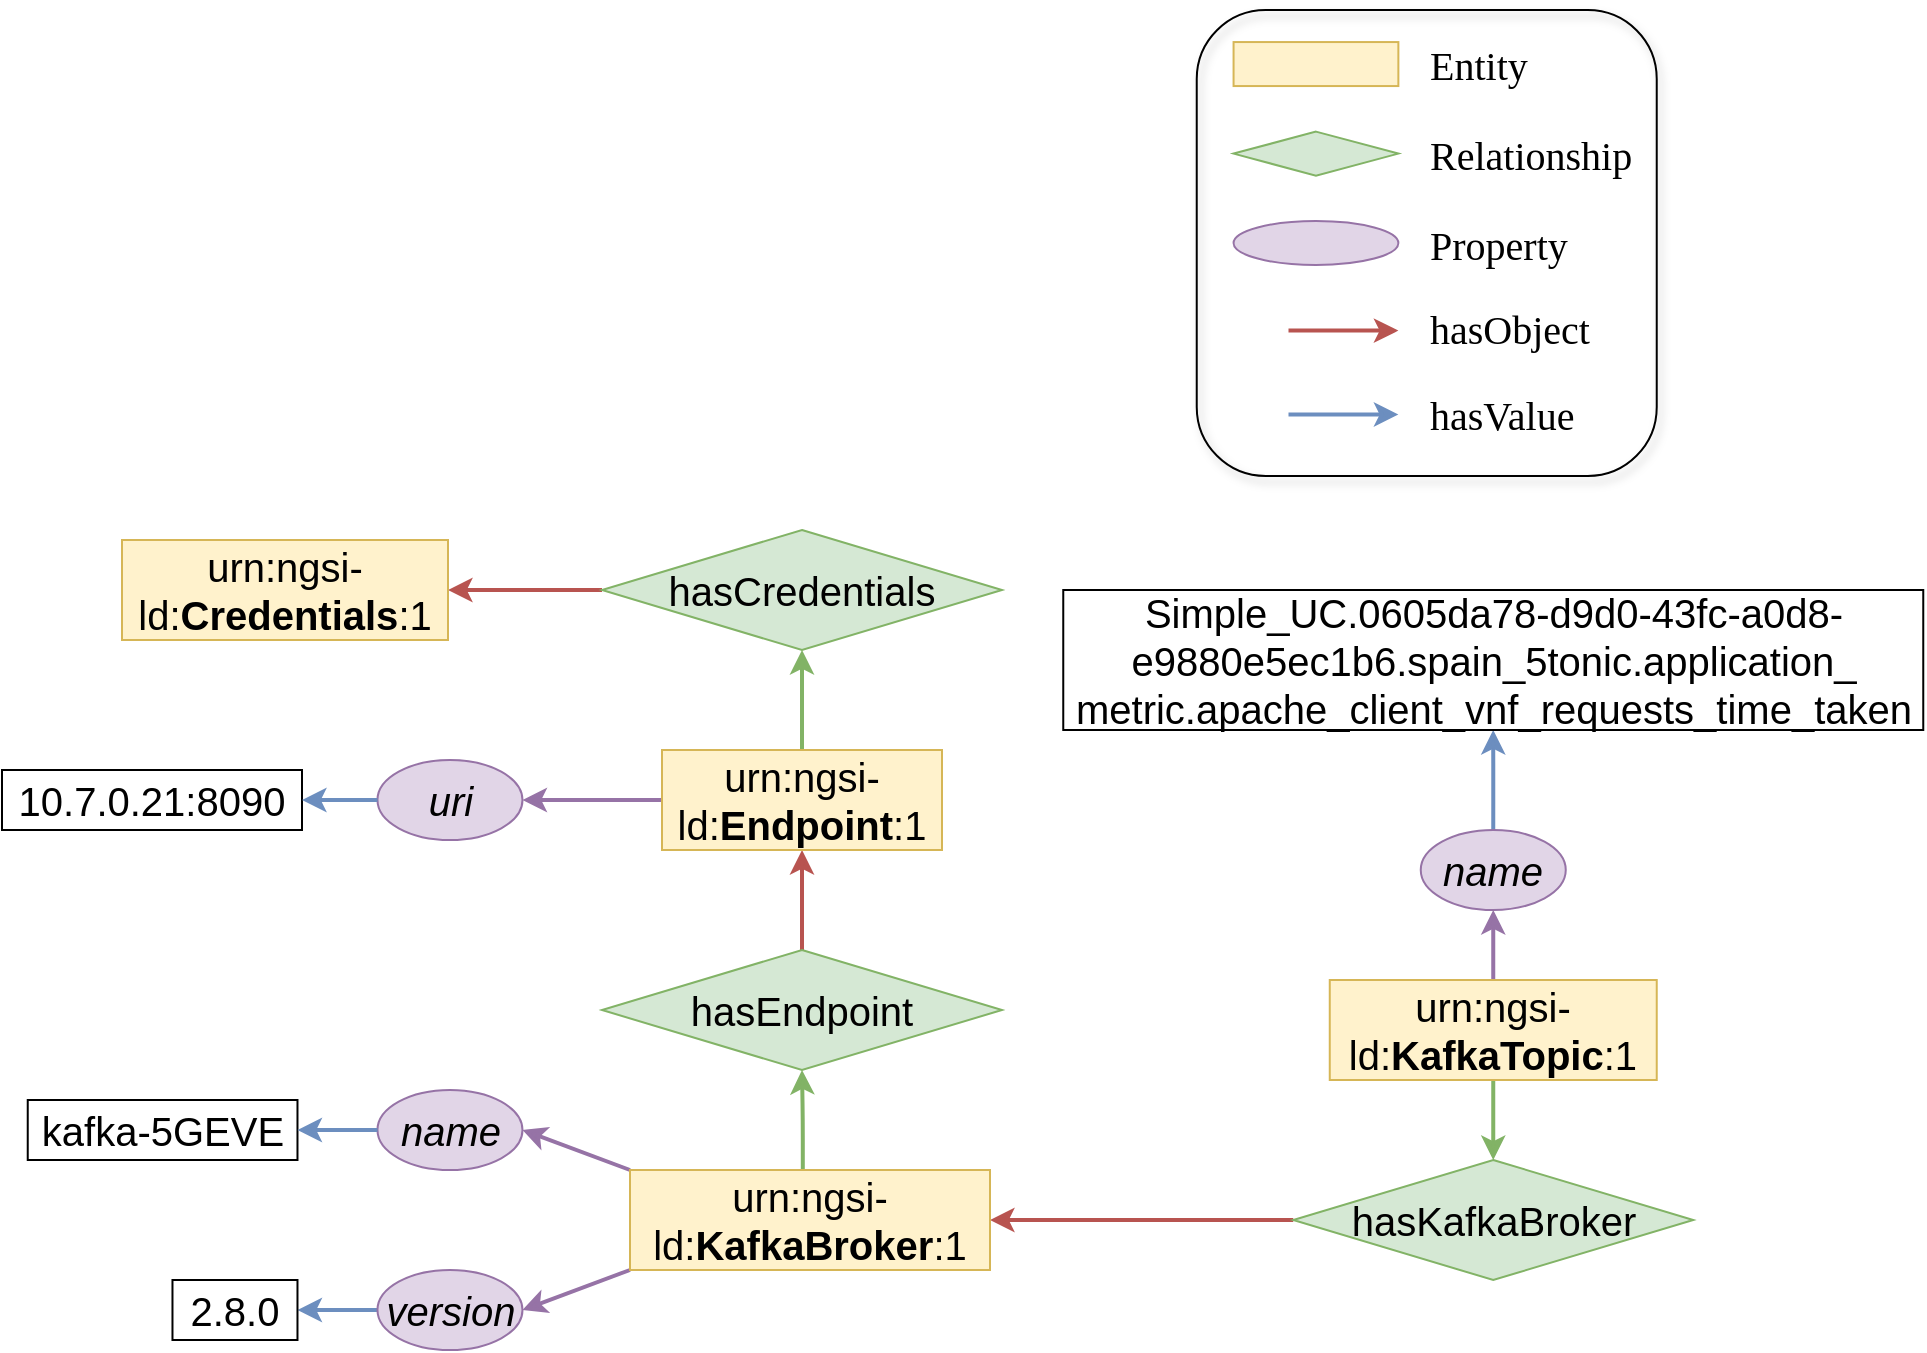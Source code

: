 <mxfile version="15.5.6" type="device" pages="3"><diagram id="czdX-zt2QkqWGuxyV_Rb" name="datasource"><mxGraphModel dx="2253" dy="3205" grid="1" gridSize="10" guides="1" tooltips="1" connect="1" arrows="1" fold="1" page="1" pageScale="1" pageWidth="827" pageHeight="1169" math="0" shadow="0"><root><mxCell id="PAnqM3AO4YV1udeU3RGI-0"/><mxCell id="PAnqM3AO4YV1udeU3RGI-1" parent="PAnqM3AO4YV1udeU3RGI-0"/><mxCell id="GAtqYtni9u90UqHNxor2-1" value="uri" style="ellipse;whiteSpace=wrap;html=1;align=center;fillColor=#e1d5e7;strokeColor=#9673a6;fontStyle=2;fontSize=20;" parent="PAnqM3AO4YV1udeU3RGI-1" vertex="1"><mxGeometry x="-382.26" y="-1185" width="72.5" height="40" as="geometry"/></mxCell><mxCell id="GAtqYtni9u90UqHNxor2-2" value="10.7.0.21:8090" style="html=1;align=center;fontSize=20;whiteSpace=wrap;" parent="PAnqM3AO4YV1udeU3RGI-1" vertex="1"><mxGeometry x="-570" y="-1180" width="150" height="30" as="geometry"/></mxCell><mxCell id="GAtqYtni9u90UqHNxor2-3" value="" style="edgeStyle=orthogonalEdgeStyle;rounded=1;orthogonalLoop=1;jettySize=auto;html=1;strokeColor=#b85450;strokeWidth=2;fillColor=#f8cecc;exitX=0.5;exitY=0;exitDx=0;exitDy=0;entryX=0.5;entryY=1;entryDx=0;entryDy=0;" parent="PAnqM3AO4YV1udeU3RGI-1" source="URLhIuWhSxw8cfmPgW6O-4" target="URLhIuWhSxw8cfmPgW6O-19" edge="1"><mxGeometry relative="1" as="geometry"><mxPoint x="-240.13" y="-1190" as="sourcePoint"/><mxPoint x="-240.13" y="-1225.0" as="targetPoint"/></mxGeometry></mxCell><mxCell id="GAtqYtni9u90UqHNxor2-4" value="" style="edgeStyle=orthogonalEdgeStyle;rounded=1;orthogonalLoop=1;jettySize=auto;html=1;endArrow=classic;fontFamily=Helvetica;fontSize=11;strokeColor=#82b366;strokeWidth=2;fillColor=#d5e8d4;exitX=0.48;exitY=0.034;exitDx=0;exitDy=0;exitPerimeter=0;entryX=0.5;entryY=1;entryDx=0;entryDy=0;" parent="PAnqM3AO4YV1udeU3RGI-1" source="URLhIuWhSxw8cfmPgW6O-3" target="URLhIuWhSxw8cfmPgW6O-4" edge="1"><mxGeometry relative="1" as="geometry"><mxPoint x="-240.13" y="-1090" as="sourcePoint"/><mxPoint x="-240.069" y="-1130.033" as="targetPoint"/></mxGeometry></mxCell><mxCell id="GAtqYtni9u90UqHNxor2-6" value="name" style="ellipse;whiteSpace=wrap;html=1;align=center;fillColor=#e1d5e7;strokeColor=#9673a6;fontStyle=2;fontSize=20;" parent="PAnqM3AO4YV1udeU3RGI-1" vertex="1"><mxGeometry x="-382.26" y="-1020" width="72.5" height="40" as="geometry"/></mxCell><mxCell id="GAtqYtni9u90UqHNxor2-8" value="" style="edgeStyle=orthogonalEdgeStyle;rounded=1;orthogonalLoop=1;jettySize=auto;html=1;endArrow=classic;fontFamily=Helvetica;fontSize=11;strokeColor=#6c8ebf;strokeWidth=2;fillColor=#dae8fc;" parent="PAnqM3AO4YV1udeU3RGI-1" source="GAtqYtni9u90UqHNxor2-9" target="GAtqYtni9u90UqHNxor2-10" edge="1"><mxGeometry relative="1" as="geometry"/></mxCell><mxCell id="GAtqYtni9u90UqHNxor2-9" value="version" style="ellipse;whiteSpace=wrap;html=1;align=center;fillColor=#e1d5e7;strokeColor=#9673a6;fontStyle=2;fontSize=20;" parent="PAnqM3AO4YV1udeU3RGI-1" vertex="1"><mxGeometry x="-382.26" y="-930" width="72.5" height="40" as="geometry"/></mxCell><mxCell id="GAtqYtni9u90UqHNxor2-10" value="2.8.0" style="html=1;align=center;fontSize=20;whiteSpace=wrap;" parent="PAnqM3AO4YV1udeU3RGI-1" vertex="1"><mxGeometry x="-484.76" y="-925" width="62.5" height="30" as="geometry"/></mxCell><mxCell id="GAtqYtni9u90UqHNxor2-11" style="rounded=1;orthogonalLoop=1;jettySize=auto;html=1;exitX=0;exitY=1;exitDx=0;exitDy=0;entryX=1;entryY=0.5;entryDx=0;entryDy=0;strokeColor=#9673a6;strokeWidth=2;fillColor=#e1d5e7;" parent="PAnqM3AO4YV1udeU3RGI-1" source="URLhIuWhSxw8cfmPgW6O-3" target="GAtqYtni9u90UqHNxor2-9" edge="1"><mxGeometry relative="1" as="geometry"><mxPoint x="-302.13" y="-1050" as="sourcePoint"/><mxPoint x="529.87" y="-910" as="targetPoint"/></mxGeometry></mxCell><mxCell id="GAtqYtni9u90UqHNxor2-12" style="rounded=1;orthogonalLoop=1;jettySize=auto;html=1;exitX=0;exitY=0;exitDx=0;exitDy=0;strokeColor=#9673a6;strokeWidth=2;fillColor=#e1d5e7;entryX=1;entryY=0.5;entryDx=0;entryDy=0;" parent="PAnqM3AO4YV1udeU3RGI-1" source="URLhIuWhSxw8cfmPgW6O-3" target="GAtqYtni9u90UqHNxor2-6" edge="1"><mxGeometry relative="1" as="geometry"><mxPoint x="-302.13" y="-1090" as="sourcePoint"/><mxPoint x="-355.13" y="-1120" as="targetPoint"/></mxGeometry></mxCell><mxCell id="GAtqYtni9u90UqHNxor2-13" value="kafka-5GEVE" style="html=1;align=center;fontSize=20;whiteSpace=wrap;" parent="PAnqM3AO4YV1udeU3RGI-1" vertex="1"><mxGeometry x="-557.13" y="-1015" width="134.87" height="30" as="geometry"/></mxCell><mxCell id="GAtqYtni9u90UqHNxor2-14" value="" style="edgeStyle=orthogonalEdgeStyle;rounded=1;orthogonalLoop=1;jettySize=auto;html=1;endArrow=classic;fontFamily=Helvetica;fontSize=11;strokeColor=#6c8ebf;strokeWidth=2;fillColor=#dae8fc;exitX=0;exitY=0.5;exitDx=0;exitDy=0;entryX=1;entryY=0.5;entryDx=0;entryDy=0;" parent="PAnqM3AO4YV1udeU3RGI-1" source="GAtqYtni9u90UqHNxor2-6" target="GAtqYtni9u90UqHNxor2-13" edge="1"><mxGeometry relative="1" as="geometry"><mxPoint x="-534.14" y="-930" as="sourcePoint"/><mxPoint x="-534.09" y="-900" as="targetPoint"/></mxGeometry></mxCell><mxCell id="GAtqYtni9u90UqHNxor2-17" value="" style="endArrow=classic;html=1;fillColor=#f8cecc;strokeColor=#b85450;strokeWidth=2;exitX=0;exitY=0.5;exitDx=0;exitDy=0;entryX=1;entryY=0.5;entryDx=0;entryDy=0;" parent="PAnqM3AO4YV1udeU3RGI-1" source="URLhIuWhSxw8cfmPgW6O-5" target="URLhIuWhSxw8cfmPgW6O-20" edge="1"><mxGeometry relative="1" as="geometry"><mxPoint x="-305.13" y="-1280" as="sourcePoint"/><mxPoint x="-335.13" y="-1280" as="targetPoint"/></mxGeometry></mxCell><mxCell id="GAtqYtni9u90UqHNxor2-18" style="rounded=1;orthogonalLoop=1;jettySize=auto;html=1;exitX=0;exitY=0.5;exitDx=0;exitDy=0;strokeColor=#9673a6;strokeWidth=2;fillColor=#e1d5e7;entryX=1;entryY=0.5;entryDx=0;entryDy=0;" parent="PAnqM3AO4YV1udeU3RGI-1" source="URLhIuWhSxw8cfmPgW6O-19" target="GAtqYtni9u90UqHNxor2-1" edge="1"><mxGeometry relative="1" as="geometry"><mxPoint x="-290.13" y="-1205.0" as="sourcePoint"/><mxPoint x="-184.13" y="-1155" as="targetPoint"/></mxGeometry></mxCell><mxCell id="GAtqYtni9u90UqHNxor2-19" value="" style="edgeStyle=orthogonalEdgeStyle;rounded=1;orthogonalLoop=1;jettySize=auto;html=1;endArrow=classic;fontFamily=Helvetica;fontSize=11;strokeColor=#82b366;strokeWidth=2;fillColor=#d5e8d4;entryX=0.5;entryY=1;entryDx=0;entryDy=0;exitX=0.5;exitY=0;exitDx=0;exitDy=0;" parent="PAnqM3AO4YV1udeU3RGI-1" source="URLhIuWhSxw8cfmPgW6O-19" target="URLhIuWhSxw8cfmPgW6O-5" edge="1"><mxGeometry relative="1" as="geometry"><mxPoint x="-240.13" y="-1265.0" as="sourcePoint"/><mxPoint x="-240.13" y="-1300" as="targetPoint"/></mxGeometry></mxCell><mxCell id="GAtqYtni9u90UqHNxor2-20" value="" style="edgeStyle=orthogonalEdgeStyle;rounded=1;orthogonalLoop=1;jettySize=auto;html=1;endArrow=classic;fontFamily=Helvetica;fontSize=11;strokeColor=#6c8ebf;strokeWidth=2;fillColor=#dae8fc;exitX=0;exitY=0.5;exitDx=0;exitDy=0;" parent="PAnqM3AO4YV1udeU3RGI-1" source="GAtqYtni9u90UqHNxor2-1" target="GAtqYtni9u90UqHNxor2-2" edge="1"><mxGeometry relative="1" as="geometry"><mxPoint x="-611.86" y="-1100" as="sourcePoint"/><mxPoint x="-611.86" y="-1070" as="targetPoint"/></mxGeometry></mxCell><mxCell id="GAtqYtni9u90UqHNxor2-21" value="" style="edgeStyle=orthogonalEdgeStyle;rounded=1;orthogonalLoop=1;jettySize=auto;html=1;strokeColor=#b85450;strokeWidth=2;fillColor=#f8cecc;exitX=0;exitY=0.5;exitDx=0;exitDy=0;entryX=1;entryY=0.5;entryDx=0;entryDy=0;" parent="PAnqM3AO4YV1udeU3RGI-1" source="URLhIuWhSxw8cfmPgW6O-2" target="URLhIuWhSxw8cfmPgW6O-3" edge="1"><mxGeometry relative="1" as="geometry"><mxPoint x="-136.01" y="-1070" as="sourcePoint"/><mxPoint x="-178.13" y="-1070" as="targetPoint"/></mxGeometry></mxCell><mxCell id="GAtqYtni9u90UqHNxor2-22" value="" style="edgeStyle=orthogonalEdgeStyle;rounded=1;orthogonalLoop=1;jettySize=auto;html=1;endArrow=classic;fontFamily=Helvetica;fontSize=11;strokeColor=#82b366;strokeWidth=2;fillColor=#d5e8d4;exitX=0.5;exitY=1;exitDx=0;exitDy=0;entryX=0.5;entryY=0;entryDx=0;entryDy=0;" parent="PAnqM3AO4YV1udeU3RGI-1" source="URLhIuWhSxw8cfmPgW6O-18" target="URLhIuWhSxw8cfmPgW6O-2" edge="1"><mxGeometry relative="1" as="geometry"><mxPoint x="13.63" y="-1135.0" as="sourcePoint"/><mxPoint x="13.63" y="-1100" as="targetPoint"/></mxGeometry></mxCell><mxCell id="GAtqYtni9u90UqHNxor2-25" value="" style="edgeStyle=orthogonalEdgeStyle;rounded=1;orthogonalLoop=1;jettySize=auto;html=1;endArrow=classic;fontFamily=Helvetica;fontSize=11;strokeColor=#6c8ebf;strokeWidth=2;fillColor=#dae8fc;" parent="PAnqM3AO4YV1udeU3RGI-1" source="GAtqYtni9u90UqHNxor2-26" target="GAtqYtni9u90UqHNxor2-27" edge="1"><mxGeometry relative="1" as="geometry"/></mxCell><mxCell id="GAtqYtni9u90UqHNxor2-26" value="name" style="ellipse;whiteSpace=wrap;html=1;align=center;fillColor=#e1d5e7;strokeColor=#9673a6;fontStyle=2;fontSize=20;" parent="PAnqM3AO4YV1udeU3RGI-1" vertex="1"><mxGeometry x="139.38" y="-1150" width="72.5" height="40" as="geometry"/></mxCell><mxCell id="GAtqYtni9u90UqHNxor2-27" value="&lt;span lang=&quot;ES&quot;&gt;Simple_UC.0605da78-d9d0-43fc-a0d8-e9880e5ec1b6.spain_5tonic.application_&lt;br&gt;metric.apache_client_vnf_requests_time_taken&lt;/span&gt;" style="html=1;align=center;fontSize=20;whiteSpace=wrap;" parent="PAnqM3AO4YV1udeU3RGI-1" vertex="1"><mxGeometry x="-39.37" y="-1270" width="430" height="70" as="geometry"/></mxCell><mxCell id="GAtqYtni9u90UqHNxor2-28" style="rounded=1;orthogonalLoop=1;jettySize=auto;html=1;strokeColor=#9673a6;strokeWidth=2;fillColor=#e1d5e7;exitX=0.5;exitY=0;exitDx=0;exitDy=0;entryX=0.5;entryY=1;entryDx=0;entryDy=0;" parent="PAnqM3AO4YV1udeU3RGI-1" source="URLhIuWhSxw8cfmPgW6O-18" target="GAtqYtni9u90UqHNxor2-26" edge="1"><mxGeometry relative="1" as="geometry"><mxPoint x="-35.74" y="-1175.0" as="sourcePoint"/><mxPoint x="-36.23" y="-1220" as="targetPoint"/></mxGeometry></mxCell><mxCell id="URLhIuWhSxw8cfmPgW6O-2" value="hasKafkaBroker" style="shape=rhombus;perimeter=rhombusPerimeter;whiteSpace=wrap;html=1;align=center;fillColor=#d5e8d4;strokeColor=#82b366;fontSize=20;" parent="PAnqM3AO4YV1udeU3RGI-1" vertex="1"><mxGeometry x="75.63" y="-985" width="200" height="60" as="geometry"/></mxCell><mxCell id="URLhIuWhSxw8cfmPgW6O-3" value="urn:ngsi-ld:&lt;b&gt;KafkaBroker&lt;/b&gt;:1" style="whiteSpace=wrap;html=1;align=center;fillColor=#fff2cc;strokeColor=#d6b656;fontSize=20;" parent="PAnqM3AO4YV1udeU3RGI-1" vertex="1"><mxGeometry x="-256" y="-980" width="180" height="50" as="geometry"/></mxCell><mxCell id="URLhIuWhSxw8cfmPgW6O-4" value="hasEndpoint" style="shape=rhombus;perimeter=rhombusPerimeter;whiteSpace=wrap;html=1;align=center;fillColor=#d5e8d4;strokeColor=#82b366;fontSize=20;" parent="PAnqM3AO4YV1udeU3RGI-1" vertex="1"><mxGeometry x="-270" y="-1090" width="200" height="60" as="geometry"/></mxCell><mxCell id="URLhIuWhSxw8cfmPgW6O-5" value="hasCredentials" style="shape=rhombus;perimeter=rhombusPerimeter;whiteSpace=wrap;html=1;align=center;fillColor=#d5e8d4;strokeColor=#82b366;fontSize=20;" parent="PAnqM3AO4YV1udeU3RGI-1" vertex="1"><mxGeometry x="-270" y="-1300" width="200" height="60" as="geometry"/></mxCell><mxCell id="URLhIuWhSxw8cfmPgW6O-6" value="" style="group" parent="PAnqM3AO4YV1udeU3RGI-1" vertex="1" connectable="0"><mxGeometry x="27.37" y="-1560" width="230" height="233" as="geometry"/></mxCell><mxCell id="URLhIuWhSxw8cfmPgW6O-7" value="" style="rounded=1;whiteSpace=wrap;html=1;fillColor=none;glass=0;shadow=1;sketch=0;container=0;fontSize=16;" parent="URLhIuWhSxw8cfmPgW6O-6" vertex="1"><mxGeometry width="230" height="233" as="geometry"/></mxCell><mxCell id="URLhIuWhSxw8cfmPgW6O-8" value="hasObject" style="text;html=1;strokeColor=none;fillColor=none;align=left;verticalAlign=middle;whiteSpace=wrap;rounded=0;labelBorderColor=none;fontSize=20;fontFamily=Tahoma;" parent="URLhIuWhSxw8cfmPgW6O-6" vertex="1"><mxGeometry x="114.554" y="151.308" width="96.136" height="15.957" as="geometry"/></mxCell><mxCell id="URLhIuWhSxw8cfmPgW6O-9" value="hasValue" style="text;html=1;strokeColor=none;fillColor=none;align=left;verticalAlign=middle;whiteSpace=wrap;rounded=0;labelBorderColor=none;fontSize=20;fontFamily=Tahoma;" parent="URLhIuWhSxw8cfmPgW6O-6" vertex="1"><mxGeometry x="114.554" y="194.349" width="96.136" height="15.957" as="geometry"/></mxCell><mxCell id="URLhIuWhSxw8cfmPgW6O-10" value="Relationship" style="text;html=1;strokeColor=none;fillColor=none;align=left;verticalAlign=middle;whiteSpace=wrap;rounded=0;labelBorderColor=none;fontSize=20;fontFamily=Tahoma;" parent="URLhIuWhSxw8cfmPgW6O-6" vertex="1"><mxGeometry x="114.549" y="63.832" width="96.136" height="15.957" as="geometry"/></mxCell><mxCell id="URLhIuWhSxw8cfmPgW6O-11" value="Entity" style="text;html=1;strokeColor=none;fillColor=none;align=left;verticalAlign=middle;whiteSpace=wrap;rounded=0;labelBorderColor=none;fontSize=20;fontFamily=Tahoma;" parent="URLhIuWhSxw8cfmPgW6O-6" vertex="1"><mxGeometry x="114.549" y="19.047" width="96.136" height="15.957" as="geometry"/></mxCell><mxCell id="URLhIuWhSxw8cfmPgW6O-12" value="" style="whiteSpace=wrap;html=1;align=center;fillColor=#fff2cc;strokeColor=#d6b656;labelBorderColor=none;fontSize=16;" parent="URLhIuWhSxw8cfmPgW6O-6" vertex="1"><mxGeometry x="18.414" y="16.03" width="82.402" height="22" as="geometry"/></mxCell><mxCell id="URLhIuWhSxw8cfmPgW6O-13" value="" style="shape=rhombus;perimeter=rhombusPerimeter;whiteSpace=wrap;html=1;align=center;fillColor=#d5e8d4;strokeColor=#82b366;labelBorderColor=none;fontSize=16;" parent="URLhIuWhSxw8cfmPgW6O-6" vertex="1"><mxGeometry x="18.414" y="60.81" width="82.402" height="22" as="geometry"/></mxCell><mxCell id="URLhIuWhSxw8cfmPgW6O-14" value="" style="ellipse;whiteSpace=wrap;html=1;align=center;fillColor=#e1d5e7;strokeColor=#9673a6;fontStyle=2;labelBorderColor=none;fontSize=16;" parent="URLhIuWhSxw8cfmPgW6O-6" vertex="1"><mxGeometry x="18.414" y="105.5" width="82.402" height="22" as="geometry"/></mxCell><mxCell id="URLhIuWhSxw8cfmPgW6O-15" value="Property" style="text;html=1;strokeColor=none;fillColor=none;align=left;verticalAlign=middle;whiteSpace=wrap;rounded=0;labelBorderColor=none;fontSize=20;fontFamily=Tahoma;" parent="URLhIuWhSxw8cfmPgW6O-6" vertex="1"><mxGeometry x="114.549" y="108.526" width="96.136" height="15.957" as="geometry"/></mxCell><mxCell id="URLhIuWhSxw8cfmPgW6O-16" value="" style="endArrow=classic;html=1;fillColor=#f8cecc;strokeColor=#b85450;strokeWidth=2;labelBorderColor=none;fontSize=16;" parent="URLhIuWhSxw8cfmPgW6O-6" edge="1"><mxGeometry x="-202.7" y="130.62" as="geometry"><mxPoint x="45.879" y="160.309" as="sourcePoint"/><mxPoint x="100.814" y="160.309" as="targetPoint"/></mxGeometry></mxCell><mxCell id="URLhIuWhSxw8cfmPgW6O-17" value="" style="endArrow=classic;html=1;fillColor=#dae8fc;strokeColor=#6c8ebf;strokeWidth=2;labelBorderColor=none;fontSize=16;" parent="URLhIuWhSxw8cfmPgW6O-6" edge="1"><mxGeometry x="-202.7" y="127.88" as="geometry"><mxPoint x="45.879" y="202.269" as="sourcePoint"/><mxPoint x="100.814" y="202.269" as="targetPoint"/></mxGeometry></mxCell><mxCell id="URLhIuWhSxw8cfmPgW6O-18" value="urn:ngsi-ld:&lt;b&gt;KafkaTopic&lt;/b&gt;:1" style="whiteSpace=wrap;html=1;align=center;fillColor=#fff2cc;strokeColor=#d6b656;fontSize=20;" parent="PAnqM3AO4YV1udeU3RGI-1" vertex="1"><mxGeometry x="93.88" y="-1075" width="163.49" height="50" as="geometry"/></mxCell><mxCell id="URLhIuWhSxw8cfmPgW6O-19" value="urn:ngsi-ld:&lt;b&gt;Endpoint&lt;/b&gt;:1" style="whiteSpace=wrap;html=1;align=center;fillColor=#fff2cc;strokeColor=#d6b656;fontSize=20;" parent="PAnqM3AO4YV1udeU3RGI-1" vertex="1"><mxGeometry x="-240" y="-1190" width="140" height="50" as="geometry"/></mxCell><mxCell id="URLhIuWhSxw8cfmPgW6O-20" value="urn:ngsi-ld:&lt;b style=&quot;font-size: 20px;&quot;&gt;Credentials&lt;/b&gt;:1" style="whiteSpace=wrap;html=1;align=center;fillColor=#fff2cc;strokeColor=#d6b656;fontSize=20;" parent="PAnqM3AO4YV1udeU3RGI-1" vertex="1"><mxGeometry x="-510.0" y="-1295" width="163" height="50" as="geometry"/></mxCell></root></mxGraphModel></diagram><diagram name="EVESource" id="evoRJqU5oA602kG7EvUM"><mxGraphModel dx="3691" dy="3495" grid="1" gridSize="10" guides="1" tooltips="1" connect="1" arrows="1" fold="1" page="1" pageScale="1" pageWidth="827" pageHeight="1169" math="0" shadow="0"><root><mxCell id="UT-s5mWTybKyJD7IIJam-0"/><mxCell id="UT-s5mWTybKyJD7IIJam-1" parent="UT-s5mWTybKyJD7IIJam-0"/><mxCell id="5EpemS8OVLa0TF4H4E5F-3" value="" style="edgeStyle=orthogonalEdgeStyle;rounded=1;orthogonalLoop=1;jettySize=auto;html=1;strokeColor=#b85450;strokeWidth=2;fillColor=#f8cecc;exitX=0.5;exitY=0;exitDx=0;exitDy=0;entryX=0.5;entryY=1;entryDx=0;entryDy=0;" parent="UT-s5mWTybKyJD7IIJam-1" source="9fHe-GQ2Wqg1CKLg9oML-9" target="9fHe-GQ2Wqg1CKLg9oML-4" edge="1"><mxGeometry relative="1" as="geometry"><mxPoint x="-284.5" y="-521" as="sourcePoint"/><mxPoint x="-402.5" y="-592.5" as="targetPoint"/></mxGeometry></mxCell><mxCell id="5EpemS8OVLa0TF4H4E5F-19" value="" style="edgeStyle=orthogonalEdgeStyle;rounded=1;orthogonalLoop=1;jettySize=auto;html=1;endArrow=classic;fontFamily=Helvetica;fontSize=11;strokeColor=#82b366;strokeWidth=2;fillColor=#d5e8d4;entryX=0.5;entryY=1;entryDx=0;entryDy=0;exitX=0.5;exitY=0;exitDx=0;exitDy=0;" parent="UT-s5mWTybKyJD7IIJam-1" source="9fHe-GQ2Wqg1CKLg9oML-4" target="2BGPiw8Fv2xKFJNqWT26-1" edge="1"><mxGeometry relative="1" as="geometry"><mxPoint x="-412.5" y="-1127.5" as="sourcePoint"/><mxPoint x="-412.5" y="-1162.5" as="targetPoint"/></mxGeometry></mxCell><mxCell id="BhzdkRO2amsci28NT3Hz-56" value="" style="group" parent="UT-s5mWTybKyJD7IIJam-1" vertex="1" connectable="0"><mxGeometry x="-1110" y="-1220" width="200" height="233" as="geometry"/></mxCell><mxCell id="BhzdkRO2amsci28NT3Hz-57" value="" style="rounded=1;whiteSpace=wrap;html=1;fillColor=none;glass=0;shadow=1;sketch=0;container=0;fontSize=16;" parent="BhzdkRO2amsci28NT3Hz-56" vertex="1"><mxGeometry width="200" height="233" as="geometry"/></mxCell><mxCell id="BhzdkRO2amsci28NT3Hz-58" value="hasObject" style="text;html=1;strokeColor=none;fillColor=none;align=left;verticalAlign=middle;whiteSpace=wrap;rounded=0;labelBorderColor=none;fontSize=14;fontFamily=Tahoma;" parent="BhzdkRO2amsci28NT3Hz-56" vertex="1"><mxGeometry x="99.612" y="151.308" width="83.596" height="15.957" as="geometry"/></mxCell><mxCell id="BhzdkRO2amsci28NT3Hz-59" value="hasValue" style="text;html=1;strokeColor=none;fillColor=none;align=left;verticalAlign=middle;whiteSpace=wrap;rounded=0;labelBorderColor=none;fontSize=14;fontFamily=Tahoma;" parent="BhzdkRO2amsci28NT3Hz-56" vertex="1"><mxGeometry x="99.612" y="194.349" width="83.596" height="15.957" as="geometry"/></mxCell><mxCell id="BhzdkRO2amsci28NT3Hz-60" value="Relationship" style="text;html=1;strokeColor=none;fillColor=none;align=left;verticalAlign=middle;whiteSpace=wrap;rounded=0;labelBorderColor=none;fontSize=14;fontFamily=Tahoma;" parent="BhzdkRO2amsci28NT3Hz-56" vertex="1"><mxGeometry x="99.608" y="63.832" width="83.596" height="15.957" as="geometry"/></mxCell><mxCell id="BhzdkRO2amsci28NT3Hz-61" value="Entity" style="text;html=1;strokeColor=none;fillColor=none;align=left;verticalAlign=middle;whiteSpace=wrap;rounded=0;labelBorderColor=none;fontSize=14;fontFamily=Tahoma;" parent="BhzdkRO2amsci28NT3Hz-56" vertex="1"><mxGeometry x="99.608" y="19.047" width="83.596" height="15.957" as="geometry"/></mxCell><mxCell id="BhzdkRO2amsci28NT3Hz-62" value="" style="whiteSpace=wrap;html=1;align=center;fillColor=#fff2cc;strokeColor=#d6b656;labelBorderColor=none;fontSize=16;" parent="BhzdkRO2amsci28NT3Hz-56" vertex="1"><mxGeometry x="16.012" y="16.03" width="71.654" height="22" as="geometry"/></mxCell><mxCell id="BhzdkRO2amsci28NT3Hz-63" value="" style="shape=rhombus;perimeter=rhombusPerimeter;whiteSpace=wrap;html=1;align=center;fillColor=#d5e8d4;strokeColor=#82b366;labelBorderColor=none;fontSize=16;" parent="BhzdkRO2amsci28NT3Hz-56" vertex="1"><mxGeometry x="16.012" y="60.81" width="71.654" height="22" as="geometry"/></mxCell><mxCell id="BhzdkRO2amsci28NT3Hz-64" value="" style="ellipse;whiteSpace=wrap;html=1;align=center;fillColor=#e1d5e7;strokeColor=#9673a6;fontStyle=2;labelBorderColor=none;fontSize=16;" parent="BhzdkRO2amsci28NT3Hz-56" vertex="1"><mxGeometry x="16.012" y="105.5" width="71.654" height="22" as="geometry"/></mxCell><mxCell id="BhzdkRO2amsci28NT3Hz-65" value="Property" style="text;html=1;strokeColor=none;fillColor=none;align=left;verticalAlign=middle;whiteSpace=wrap;rounded=0;labelBorderColor=none;fontSize=14;fontFamily=Tahoma;" parent="BhzdkRO2amsci28NT3Hz-56" vertex="1"><mxGeometry x="99.608" y="108.526" width="83.596" height="15.957" as="geometry"/></mxCell><mxCell id="BhzdkRO2amsci28NT3Hz-66" value="" style="endArrow=classic;html=1;fillColor=#f8cecc;strokeColor=#b85450;strokeWidth=2;labelBorderColor=none;fontSize=16;" parent="BhzdkRO2amsci28NT3Hz-56" edge="1"><mxGeometry x="-176.261" y="130.62" as="geometry"><mxPoint x="39.895" y="160.309" as="sourcePoint"/><mxPoint x="87.664" y="160.309" as="targetPoint"/></mxGeometry></mxCell><mxCell id="BhzdkRO2amsci28NT3Hz-67" value="" style="endArrow=classic;html=1;fillColor=#dae8fc;strokeColor=#6c8ebf;strokeWidth=2;labelBorderColor=none;fontSize=16;" parent="BhzdkRO2amsci28NT3Hz-56" edge="1"><mxGeometry x="-176.261" y="127.88" as="geometry"><mxPoint x="39.895" y="202.269" as="sourcePoint"/><mxPoint x="87.664" y="202.269" as="targetPoint"/></mxGeometry></mxCell><mxCell id="2BGPiw8Fv2xKFJNqWT26-0" value="" style="endArrow=classic;html=1;fillColor=#f8cecc;strokeColor=#b85450;strokeWidth=2;exitX=0;exitY=0.5;exitDx=0;exitDy=0;entryX=1;entryY=0.5;entryDx=0;entryDy=0;" parent="UT-s5mWTybKyJD7IIJam-1" source="2BGPiw8Fv2xKFJNqWT26-1" target="2BGPiw8Fv2xKFJNqWT26-2" edge="1"><mxGeometry relative="1" as="geometry"><mxPoint x="-547.63" y="-1207.5" as="sourcePoint"/><mxPoint x="-577.63" y="-1207.5" as="targetPoint"/></mxGeometry></mxCell><mxCell id="2BGPiw8Fv2xKFJNqWT26-1" value="hasCredentials" style="shape=rhombus;perimeter=rhombusPerimeter;whiteSpace=wrap;html=1;align=center;fillColor=#d5e8d4;strokeColor=#82b366;fontSize=20;" parent="UT-s5mWTybKyJD7IIJam-1" vertex="1"><mxGeometry x="-505" y="-1222.5" width="200" height="60" as="geometry"/></mxCell><mxCell id="2BGPiw8Fv2xKFJNqWT26-2" value="urn:ngsi-ld:&lt;b style=&quot;font-size: 20px;&quot;&gt;Credentials&lt;/b&gt;:1" style="whiteSpace=wrap;html=1;align=center;fillColor=#fff2cc;strokeColor=#d6b656;fontSize=20;" parent="UT-s5mWTybKyJD7IIJam-1" vertex="1"><mxGeometry x="-705.26" y="-1217.5" width="163" height="50" as="geometry"/></mxCell><mxCell id="9fHe-GQ2Wqg1CKLg9oML-0" value="uri" style="ellipse;whiteSpace=wrap;html=1;align=center;fillColor=#e1d5e7;strokeColor=#9673a6;fontStyle=2;fontSize=20;" parent="UT-s5mWTybKyJD7IIJam-1" vertex="1"><mxGeometry x="-614.76" y="-1117.5" width="72.5" height="40" as="geometry"/></mxCell><mxCell id="9fHe-GQ2Wqg1CKLg9oML-1" value="&lt;span lang=&quot;ES&quot;&gt;&lt;font style=&quot;font-size: 20px&quot;&gt;10.7.0.21:8090&lt;/font&gt;&lt;/span&gt;" style="html=1;align=center;fontSize=20;whiteSpace=wrap;" parent="UT-s5mWTybKyJD7IIJam-1" vertex="1"><mxGeometry x="-830" y="-1112.5" width="162.5" height="30" as="geometry"/></mxCell><mxCell id="9fHe-GQ2Wqg1CKLg9oML-2" style="rounded=1;orthogonalLoop=1;jettySize=auto;html=1;exitX=0;exitY=0.5;exitDx=0;exitDy=0;strokeColor=#9673a6;strokeWidth=2;fillColor=#e1d5e7;entryX=1;entryY=0.5;entryDx=0;entryDy=0;" parent="UT-s5mWTybKyJD7IIJam-1" source="9fHe-GQ2Wqg1CKLg9oML-4" target="9fHe-GQ2Wqg1CKLg9oML-0" edge="1"><mxGeometry relative="1" as="geometry"><mxPoint x="-522.63" y="-1137.5" as="sourcePoint"/><mxPoint x="-416.63" y="-1087.5" as="targetPoint"/></mxGeometry></mxCell><mxCell id="9fHe-GQ2Wqg1CKLg9oML-3" value="" style="edgeStyle=orthogonalEdgeStyle;rounded=1;orthogonalLoop=1;jettySize=auto;html=1;endArrow=classic;fontFamily=Helvetica;fontSize=11;strokeColor=#6c8ebf;strokeWidth=2;fillColor=#dae8fc;exitX=0;exitY=0.5;exitDx=0;exitDy=0;" parent="UT-s5mWTybKyJD7IIJam-1" source="9fHe-GQ2Wqg1CKLg9oML-0" target="9fHe-GQ2Wqg1CKLg9oML-1" edge="1"><mxGeometry relative="1" as="geometry"><mxPoint x="-844.36" y="-1032.5" as="sourcePoint"/><mxPoint x="-844.36" y="-1002.5" as="targetPoint"/></mxGeometry></mxCell><mxCell id="9fHe-GQ2Wqg1CKLg9oML-4" value="urn:ngsi-ld:&lt;b&gt;Endpoint&lt;/b&gt;:1" style="whiteSpace=wrap;html=1;align=center;fillColor=#fff2cc;strokeColor=#d6b656;fontSize=20;" parent="UT-s5mWTybKyJD7IIJam-1" vertex="1"><mxGeometry x="-475" y="-1122.5" width="140" height="50" as="geometry"/></mxCell><mxCell id="9fHe-GQ2Wqg1CKLg9oML-5" style="edgeStyle=none;rounded=1;orthogonalLoop=1;jettySize=auto;html=1;exitX=0;exitY=0.25;exitDx=0;exitDy=0;entryX=1;entryY=0.5;entryDx=0;entryDy=0;fontSize=16;strokeColor=#9673a6;strokeWidth=2;fillColor=#e1d5e7;" parent="UT-s5mWTybKyJD7IIJam-1" source="9fHe-GQ2Wqg1CKLg9oML-8" target="9fHe-GQ2Wqg1CKLg9oML-11" edge="1"><mxGeometry relative="1" as="geometry"/></mxCell><mxCell id="9fHe-GQ2Wqg1CKLg9oML-6" style="edgeStyle=none;rounded=1;orthogonalLoop=1;jettySize=auto;html=1;exitX=0;exitY=0.75;exitDx=0;exitDy=0;entryX=1;entryY=0.5;entryDx=0;entryDy=0;fontSize=16;strokeColor=#9673a6;strokeWidth=2;fillColor=#e1d5e7;" parent="UT-s5mWTybKyJD7IIJam-1" source="9fHe-GQ2Wqg1CKLg9oML-8" target="9fHe-GQ2Wqg1CKLg9oML-15" edge="1"><mxGeometry relative="1" as="geometry"/></mxCell><mxCell id="9fHe-GQ2Wqg1CKLg9oML-7" style="edgeStyle=orthogonalEdgeStyle;rounded=1;orthogonalLoop=1;jettySize=auto;html=1;entryX=0.5;entryY=1;entryDx=0;entryDy=0;fontSize=16;strokeColor=#82B366;strokeWidth=2;fillColor=#d5e8d4;" parent="UT-s5mWTybKyJD7IIJam-1" source="9fHe-GQ2Wqg1CKLg9oML-8" target="9fHe-GQ2Wqg1CKLg9oML-9" edge="1"><mxGeometry relative="1" as="geometry"/></mxCell><mxCell id="9fHe-GQ2Wqg1CKLg9oML-8" value="urn:ngsi-ld:&lt;b&gt;KafkaBroker&lt;/b&gt;:1" style="whiteSpace=wrap;html=1;align=center;fillColor=#fff2cc;strokeColor=#d6b656;fontSize=20;" parent="UT-s5mWTybKyJD7IIJam-1" vertex="1"><mxGeometry x="-510.0" y="-947" width="210" height="50" as="geometry"/></mxCell><mxCell id="9fHe-GQ2Wqg1CKLg9oML-9" value="hasEndpoint" style="shape=rhombus;perimeter=rhombusPerimeter;whiteSpace=wrap;html=1;align=center;fillColor=#d5e8d4;strokeColor=#82b366;fontSize=20;" parent="UT-s5mWTybKyJD7IIJam-1" vertex="1"><mxGeometry x="-505" y="-1037.5" width="200" height="60" as="geometry"/></mxCell><mxCell id="9fHe-GQ2Wqg1CKLg9oML-10" style="edgeStyle=none;rounded=1;orthogonalLoop=1;jettySize=auto;html=1;entryX=1;entryY=0.5;entryDx=0;entryDy=0;fontSize=14;strokeColor=#6c8ebf;strokeWidth=2;fillColor=#dae8fc;exitX=0;exitY=0.5;exitDx=0;exitDy=0;" parent="UT-s5mWTybKyJD7IIJam-1" source="9fHe-GQ2Wqg1CKLg9oML-11" target="9fHe-GQ2Wqg1CKLg9oML-16" edge="1"><mxGeometry relative="1" as="geometry"/></mxCell><mxCell id="9fHe-GQ2Wqg1CKLg9oML-11" value="name" style="ellipse;whiteSpace=wrap;html=1;align=center;fillColor=#e1d5e7;strokeColor=#9673a6;fontStyle=2;fontSize=20;" parent="UT-s5mWTybKyJD7IIJam-1" vertex="1"><mxGeometry x="-630.0" y="-994.5" width="80" height="40" as="geometry"/></mxCell><mxCell id="9fHe-GQ2Wqg1CKLg9oML-12" style="edgeStyle=orthogonalEdgeStyle;rounded=1;orthogonalLoop=1;jettySize=auto;html=1;exitX=0.5;exitY=0;exitDx=0;exitDy=0;fontSize=16;entryX=0.5;entryY=1;entryDx=0;entryDy=0;strokeColor=#b85450;strokeWidth=2;fillColor=#f8cecc;" parent="UT-s5mWTybKyJD7IIJam-1" source="9fHe-GQ2Wqg1CKLg9oML-13" target="9fHe-GQ2Wqg1CKLg9oML-8" edge="1"><mxGeometry relative="1" as="geometry"><mxPoint x="-422.5" y="-1017.5" as="targetPoint"/></mxGeometry></mxCell><mxCell id="9fHe-GQ2Wqg1CKLg9oML-13" value="hasKafkaBroker" style="shape=rhombus;perimeter=rhombusPerimeter;whiteSpace=wrap;html=1;align=center;fillColor=#d5e8d4;strokeColor=#82b366;fontSize=20;" parent="UT-s5mWTybKyJD7IIJam-1" vertex="1"><mxGeometry x="-505" y="-860" width="200" height="60" as="geometry"/></mxCell><mxCell id="9fHe-GQ2Wqg1CKLg9oML-14" style="edgeStyle=none;rounded=1;orthogonalLoop=1;jettySize=auto;html=1;fontSize=14;strokeColor=#6c8ebf;strokeWidth=2;fillColor=#dae8fc;entryX=1;entryY=0.5;entryDx=0;entryDy=0;exitX=0;exitY=0.5;exitDx=0;exitDy=0;" parent="UT-s5mWTybKyJD7IIJam-1" source="9fHe-GQ2Wqg1CKLg9oML-15" target="9fHe-GQ2Wqg1CKLg9oML-17" edge="1"><mxGeometry relative="1" as="geometry"/></mxCell><mxCell id="9fHe-GQ2Wqg1CKLg9oML-15" value="version" style="ellipse;whiteSpace=wrap;html=1;align=center;fillColor=#e1d5e7;strokeColor=#9673a6;fontStyle=2;fontSize=20;" parent="UT-s5mWTybKyJD7IIJam-1" vertex="1"><mxGeometry x="-630.0" y="-897" width="80" height="40" as="geometry"/></mxCell><mxCell id="9fHe-GQ2Wqg1CKLg9oML-16" value="kafka-5GEVE" style="html=1;align=center;fontSize=20;whiteSpace=wrap;" parent="UT-s5mWTybKyJD7IIJam-1" vertex="1"><mxGeometry x="-820" y="-989.5" width="152.5" height="30" as="geometry"/></mxCell><mxCell id="9fHe-GQ2Wqg1CKLg9oML-17" value="2.8.0" style="html=1;align=center;fontSize=20;whiteSpace=wrap;" parent="UT-s5mWTybKyJD7IIJam-1" vertex="1"><mxGeometry x="-752.5" y="-892.12" width="85" height="30.25" as="geometry"/></mxCell><mxCell id="9fHe-GQ2Wqg1CKLg9oML-18" style="edgeStyle=none;rounded=1;orthogonalLoop=1;jettySize=auto;html=1;entryX=1;entryY=0.5;entryDx=0;entryDy=0;fontSize=16;strokeColor=#9673a6;strokeWidth=2;fillColor=#e1d5e7;" parent="UT-s5mWTybKyJD7IIJam-1" source="9fHe-GQ2Wqg1CKLg9oML-21" target="9fHe-GQ2Wqg1CKLg9oML-23" edge="1"><mxGeometry relative="1" as="geometry"/></mxCell><mxCell id="9fHe-GQ2Wqg1CKLg9oML-19" value="" style="edgeStyle=orthogonalEdgeStyle;rounded=1;orthogonalLoop=1;jettySize=auto;html=1;fontSize=16;strokeColor=#82B366;strokeWidth=2;fillColor=#d5e8d4;entryX=0.5;entryY=1;entryDx=0;entryDy=0;" parent="UT-s5mWTybKyJD7IIJam-1" source="9fHe-GQ2Wqg1CKLg9oML-21" target="9fHe-GQ2Wqg1CKLg9oML-13" edge="1"><mxGeometry relative="1" as="geometry"><mxPoint x="-404.971" y="-787.509" as="targetPoint"/></mxGeometry></mxCell><mxCell id="9fHe-GQ2Wqg1CKLg9oML-20" style="edgeStyle=orthogonalEdgeStyle;rounded=1;orthogonalLoop=1;jettySize=auto;html=1;fontSize=16;entryX=0.5;entryY=1;entryDx=0;entryDy=0;strokeColor=#B85450;strokeWidth=2;fillColor=#d5e8d4;" parent="UT-s5mWTybKyJD7IIJam-1" source="9fHe-GQ2Wqg1CKLg9oML-25" target="9fHe-GQ2Wqg1CKLg9oML-21" edge="1"><mxGeometry relative="1" as="geometry"><mxPoint x="-392.5" y="-625" as="sourcePoint"/></mxGeometry></mxCell><mxCell id="9fHe-GQ2Wqg1CKLg9oML-21" value="urn:ngsi-ld:&lt;b&gt;KafkaTopic&lt;/b&gt;:1" style="whiteSpace=wrap;html=1;align=center;fillColor=#fff2cc;strokeColor=#d6b656;fontSize=20;" parent="UT-s5mWTybKyJD7IIJam-1" vertex="1"><mxGeometry x="-510" y="-756.5" width="210" height="50" as="geometry"/></mxCell><mxCell id="9fHe-GQ2Wqg1CKLg9oML-22" style="edgeStyle=none;rounded=1;orthogonalLoop=1;jettySize=auto;html=1;entryX=1;entryY=0.5;entryDx=0;entryDy=0;fontSize=16;strokeColor=#6c8ebf;strokeWidth=2;fillColor=#dae8fc;exitX=0;exitY=0.5;exitDx=0;exitDy=0;" parent="UT-s5mWTybKyJD7IIJam-1" source="9fHe-GQ2Wqg1CKLg9oML-23" target="wYH2YcRV5Mx1Q8QEN_bE-0" edge="1"><mxGeometry relative="1" as="geometry"><mxPoint x="-667.5" y="-731.5" as="targetPoint"/></mxGeometry></mxCell><mxCell id="9fHe-GQ2Wqg1CKLg9oML-23" value="name" style="ellipse;whiteSpace=wrap;html=1;align=center;fillColor=#e1d5e7;strokeColor=#9673a6;fontStyle=2;fontSize=20;" parent="UT-s5mWTybKyJD7IIJam-1" vertex="1"><mxGeometry x="-630.0" y="-752" width="80" height="40" as="geometry"/></mxCell><mxCell id="9fHe-GQ2Wqg1CKLg9oML-25" value="hasInput" style="shape=rhombus;perimeter=rhombusPerimeter;whiteSpace=wrap;html=1;align=center;fillColor=#d5e8d4;strokeColor=#82b366;fontSize=20;" parent="UT-s5mWTybKyJD7IIJam-1" vertex="1"><mxGeometry x="-505" y="-674" width="200" height="60" as="geometry"/></mxCell><mxCell id="wYH2YcRV5Mx1Q8QEN_bE-0" value="&lt;span lang=&quot;ES&quot;&gt;Simple_UC.0605da78-d9d0-43fc-a0d8-e9880e5ec1b6.spain_5tonic.application_&lt;br&gt;metric.apache_client_vnf_requests_time_taken&lt;/span&gt;" style="html=1;align=center;fontSize=20;whiteSpace=wrap;" parent="UT-s5mWTybKyJD7IIJam-1" vertex="1"><mxGeometry x="-1097.5" y="-783.5" width="430" height="103" as="geometry"/></mxCell><mxCell id="gmS_5D5ynmmmDX0pYMYN-0" style="edgeStyle=none;rounded=1;orthogonalLoop=1;jettySize=auto;html=1;exitX=0.75;exitY=1;exitDx=0;exitDy=0;entryX=0.5;entryY=0;entryDx=0;entryDy=0;fontSize=16;strokeColor=#82B366;strokeWidth=2;fillColor=#f8cecc;" parent="UT-s5mWTybKyJD7IIJam-1" source="gmS_5D5ynmmmDX0pYMYN-3" target="gmS_5D5ynmmmDX0pYMYN-10" edge="1"><mxGeometry relative="1" as="geometry"><mxPoint x="-70.5" y="-766.5" as="targetPoint"/></mxGeometry></mxCell><mxCell id="gmS_5D5ynmmmDX0pYMYN-1" style="edgeStyle=orthogonalEdgeStyle;rounded=1;orthogonalLoop=1;jettySize=auto;html=1;exitX=0.25;exitY=1;exitDx=0;exitDy=0;entryX=1;entryY=0.5;entryDx=0;entryDy=0;fontSize=16;strokeColor=#82B366;strokeWidth=2;fillColor=#f8cecc;" parent="UT-s5mWTybKyJD7IIJam-1" source="gmS_5D5ynmmmDX0pYMYN-3" target="9fHe-GQ2Wqg1CKLg9oML-25" edge="1"><mxGeometry relative="1" as="geometry"><Array as="points"><mxPoint x="-148" y="-644"/></Array><mxPoint x="2" y="-1209" as="targetPoint"/></mxGeometry></mxCell><mxCell id="gmS_5D5ynmmmDX0pYMYN-2" value="" style="edgeStyle=orthogonalEdgeStyle;rounded=1;orthogonalLoop=1;jettySize=auto;html=1;fontSize=16;strokeColor=#82B366;strokeWidth=2;fillColor=#f8cecc;" parent="UT-s5mWTybKyJD7IIJam-1" source="gmS_5D5ynmmmDX0pYMYN-3" target="gmS_5D5ynmmmDX0pYMYN-22" edge="1"><mxGeometry relative="1" as="geometry"/></mxCell><mxCell id="gmS_5D5ynmmmDX0pYMYN-3" value="&lt;span style=&quot;font-size: 20px;&quot;&gt;urn:ngsi-ld:&lt;/span&gt;&lt;b style=&quot;font-size: 20px;&quot;&gt;Task&lt;/b&gt;&lt;span style=&quot;font-size: 20px;&quot;&gt;:f1e8bdfa-cb21-4ce0-b262-48afc66e3bc0&lt;/span&gt;" style="whiteSpace=wrap;html=1;align=center;fillColor=#fff2cc;strokeColor=#d6b656;fontSize=20;" parent="UT-s5mWTybKyJD7IIJam-1" vertex="1"><mxGeometry x="-225.5" y="-848" width="310" height="59" as="geometry"/></mxCell><mxCell id="gmS_5D5ynmmmDX0pYMYN-4" style="edgeStyle=none;rounded=1;orthogonalLoop=1;jettySize=auto;html=1;exitX=1;exitY=0.25;exitDx=0;exitDy=0;entryX=0;entryY=0.5;entryDx=0;entryDy=0;fontSize=11;strokeColor=#9673a6;strokeWidth=2;fillColor=#e1d5e7;" parent="UT-s5mWTybKyJD7IIJam-1" source="gmS_5D5ynmmmDX0pYMYN-3" target="gmS_5D5ynmmmDX0pYMYN-5" edge="1"><mxGeometry relative="1" as="geometry"/></mxCell><mxCell id="gmS_5D5ynmmmDX0pYMYN-24" style="edgeStyle=none;rounded=1;orthogonalLoop=1;jettySize=auto;html=1;exitX=1;exitY=0.5;exitDx=0;exitDy=0;entryX=0;entryY=0.5;entryDx=0;entryDy=0;fontSize=11;strokeColor=#6c8ebf;strokeWidth=2;fillColor=#dae8fc;" parent="UT-s5mWTybKyJD7IIJam-1" source="gmS_5D5ynmmmDX0pYMYN-5" target="gmS_5D5ynmmmDX0pYMYN-23" edge="1"><mxGeometry relative="1" as="geometry"/></mxCell><mxCell id="gmS_5D5ynmmmDX0pYMYN-5" value="arguments" style="ellipse;whiteSpace=wrap;html=1;align=center;fillColor=#e1d5e7;strokeColor=#9673a6;fontStyle=2;fontSize=20;" parent="UT-s5mWTybKyJD7IIJam-1" vertex="1"><mxGeometry x="114.5" y="-880" width="120" height="40" as="geometry"/></mxCell><mxCell id="gmS_5D5ynmmmDX0pYMYN-6" style="edgeStyle=none;rounded=1;orthogonalLoop=1;jettySize=auto;html=1;exitX=1;exitY=0.75;exitDx=0;exitDy=0;entryX=0;entryY=0.5;entryDx=0;entryDy=0;fontSize=11;strokeColor=#9673a6;strokeWidth=2;fillColor=#e1d5e7;" parent="UT-s5mWTybKyJD7IIJam-1" source="gmS_5D5ynmmmDX0pYMYN-3" target="gmS_5D5ynmmmDX0pYMYN-8" edge="1"><mxGeometry relative="1" as="geometry"/></mxCell><mxCell id="gmS_5D5ynmmmDX0pYMYN-7" style="edgeStyle=none;rounded=1;orthogonalLoop=1;jettySize=auto;html=1;exitX=1;exitY=0.5;exitDx=0;exitDy=0;entryX=0;entryY=0.5;entryDx=0;entryDy=0;fontSize=11;strokeColor=#6c8ebf;strokeWidth=2;fillColor=#dae8fc;" parent="UT-s5mWTybKyJD7IIJam-1" source="gmS_5D5ynmmmDX0pYMYN-8" target="gmS_5D5ynmmmDX0pYMYN-9" edge="1"><mxGeometry relative="1" as="geometry"/></mxCell><mxCell id="gmS_5D5ynmmmDX0pYMYN-8" value="state" style="ellipse;whiteSpace=wrap;html=1;align=center;fillColor=#e1d5e7;strokeColor=#9673a6;fontStyle=2;fontSize=20;" parent="UT-s5mWTybKyJD7IIJam-1" vertex="1"><mxGeometry x="114.5" y="-780" width="120" height="40" as="geometry"/></mxCell><mxCell id="gmS_5D5ynmmmDX0pYMYN-9" value="RUNNING" style="html=1;align=center;fontSize=20;whiteSpace=wrap;" parent="UT-s5mWTybKyJD7IIJam-1" vertex="1"><mxGeometry x="271" y="-785" width="130" height="50" as="geometry"/></mxCell><mxCell id="gmS_5D5ynmmmDX0pYMYN-64" style="edgeStyle=none;rounded=1;orthogonalLoop=1;jettySize=auto;html=1;exitX=0.5;exitY=1;exitDx=0;exitDy=0;entryX=0.5;entryY=0;entryDx=0;entryDy=0;fontSize=11;strokeColor=#b85450;strokeWidth=2;fillColor=#f8cecc;" parent="UT-s5mWTybKyJD7IIJam-1" source="gmS_5D5ynmmmDX0pYMYN-10" target="gmS_5D5ynmmmDX0pYMYN-39" edge="1"><mxGeometry relative="1" as="geometry"/></mxCell><mxCell id="gmS_5D5ynmmmDX0pYMYN-10" value="hasOutput" style="shape=rhombus;perimeter=rhombusPerimeter;whiteSpace=wrap;html=1;align=center;fillColor=#d5e8d4;strokeColor=#82b366;fontSize=20;" parent="UT-s5mWTybKyJD7IIJam-1" vertex="1"><mxGeometry x="-92.5" y="-720" width="200" height="60" as="geometry"/></mxCell><mxCell id="gmS_5D5ynmmmDX0pYMYN-11" style="edgeStyle=none;rounded=1;orthogonalLoop=1;jettySize=auto;html=1;exitX=0.25;exitY=0;exitDx=0;exitDy=0;entryX=0.5;entryY=1;entryDx=0;entryDy=0;fontSize=11;strokeColor=#9673a6;strokeWidth=2;fillColor=#e1d5e7;" parent="UT-s5mWTybKyJD7IIJam-1" source="gmS_5D5ynmmmDX0pYMYN-13" target="gmS_5D5ynmmmDX0pYMYN-15" edge="1"><mxGeometry relative="1" as="geometry"/></mxCell><mxCell id="gmS_5D5ynmmmDX0pYMYN-12" style="edgeStyle=none;rounded=1;orthogonalLoop=1;jettySize=auto;html=1;entryX=0.5;entryY=1;entryDx=0;entryDy=0;fontSize=11;strokeColor=#9673a6;strokeWidth=2;fillColor=#e1d5e7;exitX=0.75;exitY=0;exitDx=0;exitDy=0;" parent="UT-s5mWTybKyJD7IIJam-1" source="gmS_5D5ynmmmDX0pYMYN-13" target="gmS_5D5ynmmmDX0pYMYN-17" edge="1"><mxGeometry relative="1" as="geometry"><mxPoint x="-5.5" y="-1070" as="sourcePoint"/></mxGeometry></mxCell><mxCell id="gmS_5D5ynmmmDX0pYMYN-13" value="&lt;span style=&quot;font-size: 20px;&quot;&gt;urn:ngsi-ld:&lt;/span&gt;&lt;b style=&quot;font-size: 20px;&quot;&gt;Application&lt;/b&gt;&lt;span style=&quot;font-size: 20px;&quot;&gt;:59e74c0b-99e8-449b-bcef-73c7fe061808&lt;/span&gt;" style="whiteSpace=wrap;html=1;align=center;fillColor=#fff2cc;strokeColor=#d6b656;fontSize=20;" parent="UT-s5mWTybKyJD7IIJam-1" vertex="1"><mxGeometry x="-229.5" y="-1045" width="318" height="58" as="geometry"/></mxCell><mxCell id="gmS_5D5ynmmmDX0pYMYN-14" style="edgeStyle=none;rounded=1;orthogonalLoop=1;jettySize=auto;html=1;entryX=0.5;entryY=1;entryDx=0;entryDy=0;fontSize=11;strokeColor=#6c8ebf;strokeWidth=2;fillColor=#dae8fc;exitX=0.5;exitY=0;exitDx=0;exitDy=0;" parent="UT-s5mWTybKyJD7IIJam-1" source="gmS_5D5ynmmmDX0pYMYN-15" target="gmS_5D5ynmmmDX0pYMYN-18" edge="1"><mxGeometry relative="1" as="geometry"/></mxCell><mxCell id="gmS_5D5ynmmmDX0pYMYN-15" value="applicationType" style="ellipse;whiteSpace=wrap;html=1;align=center;fillColor=#e1d5e7;strokeColor=#9673a6;fontStyle=2;fontSize=20;" parent="UT-s5mWTybKyJD7IIJam-1" vertex="1"><mxGeometry x="-260" y="-1125" width="158" height="52" as="geometry"/></mxCell><mxCell id="gmS_5D5ynmmmDX0pYMYN-16" style="edgeStyle=none;rounded=1;orthogonalLoop=1;jettySize=auto;html=1;entryX=0.501;entryY=1.044;entryDx=0;entryDy=0;fontSize=11;strokeColor=#6c8ebf;strokeWidth=2;fillColor=#dae8fc;entryPerimeter=0;" parent="UT-s5mWTybKyJD7IIJam-1" source="gmS_5D5ynmmmDX0pYMYN-17" target="gmS_5D5ynmmmDX0pYMYN-19" edge="1"><mxGeometry relative="1" as="geometry"/></mxCell><mxCell id="gmS_5D5ynmmmDX0pYMYN-17" value="uri" style="ellipse;whiteSpace=wrap;html=1;align=center;fillColor=#e1d5e7;strokeColor=#9673a6;fontStyle=2;fontSize=20;" parent="UT-s5mWTybKyJD7IIJam-1" vertex="1"><mxGeometry x="35.5" y="-1113" width="120" height="40" as="geometry"/></mxCell><mxCell id="gmS_5D5ynmmmDX0pYMYN-18" value="NIFI" style="html=1;align=center;fontSize=20;whiteSpace=wrap;" parent="UT-s5mWTybKyJD7IIJam-1" vertex="1"><mxGeometry x="-246" y="-1210" width="130" height="50" as="geometry"/></mxCell><mxCell id="gmS_5D5ynmmmDX0pYMYN-19" value="&lt;span style=&quot;font-size: 20px&quot;&gt;https://app-manager:8080/catalog/&lt;/span&gt;&lt;br style=&quot;font-size: 20px&quot;&gt;&lt;span style=&quot;font-size: 20px&quot;&gt;nifi/templates/EVESource.xml&lt;/span&gt;" style="html=1;align=center;fontSize=20;whiteSpace=wrap;" parent="UT-s5mWTybKyJD7IIJam-1" vertex="1"><mxGeometry x="-91.5" y="-1210" width="374" height="50" as="geometry"/></mxCell><mxCell id="gmS_5D5ynmmmDX0pYMYN-20" value="" style="edgeStyle=orthogonalEdgeStyle;rounded=0;orthogonalLoop=1;jettySize=auto;html=1;fontSize=20;" parent="UT-s5mWTybKyJD7IIJam-1" source="gmS_5D5ynmmmDX0pYMYN-22" target="gmS_5D5ynmmmDX0pYMYN-13" edge="1"><mxGeometry relative="1" as="geometry"/></mxCell><mxCell id="gmS_5D5ynmmmDX0pYMYN-21" value="" style="edgeStyle=orthogonalEdgeStyle;rounded=1;orthogonalLoop=1;jettySize=auto;html=1;fontSize=16;strokeColor=#B85450;strokeWidth=2;fillColor=#d5e8d4;" parent="UT-s5mWTybKyJD7IIJam-1" source="gmS_5D5ynmmmDX0pYMYN-22" target="gmS_5D5ynmmmDX0pYMYN-13" edge="1"><mxGeometry relative="1" as="geometry"/></mxCell><mxCell id="gmS_5D5ynmmmDX0pYMYN-22" value="hasApplication" style="shape=rhombus;perimeter=rhombusPerimeter;whiteSpace=wrap;html=1;align=center;fillColor=#d5e8d4;strokeColor=#82b366;fontSize=20;" parent="UT-s5mWTybKyJD7IIJam-1" vertex="1"><mxGeometry x="-170.5" y="-945" width="200" height="60" as="geometry"/></mxCell><mxCell id="gmS_5D5ynmmmDX0pYMYN-23" value="&lt;font style=&quot;font-size: 20px&quot;&gt;&lt;span style=&quot;text-align: left&quot;&gt;{ &quot;group_id&quot;: &quot;SDA&quot;,&lt;/span&gt;&lt;br style=&quot;text-align: left&quot;&gt;&lt;span style=&quot;text-align: left&quot;&gt;&amp;nbsp; &quot;offset&quot;: &quot;latest&quot; }&lt;/span&gt;&lt;/font&gt;" style="html=1;align=center;fontSize=20;whiteSpace=wrap;" parent="UT-s5mWTybKyJD7IIJam-1" vertex="1"><mxGeometry x="270" y="-890" width="201.28" height="60" as="geometry"/></mxCell><mxCell id="gmS_5D5ynmmmDX0pYMYN-26" value="" style="edgeStyle=orthogonalEdgeStyle;rounded=1;orthogonalLoop=1;jettySize=auto;html=1;endArrow=classic;fontFamily=Helvetica;fontSize=11;strokeColor=#82b366;strokeWidth=2;fillColor=#d5e8d4;entryX=1;entryY=0.5;entryDx=0;entryDy=0;exitX=0;exitY=0.5;exitDx=0;exitDy=0;" parent="UT-s5mWTybKyJD7IIJam-1" source="gmS_5D5ynmmmDX0pYMYN-34" target="gmS_5D5ynmmmDX0pYMYN-28" edge="1"><mxGeometry relative="1" as="geometry"><mxPoint x="-648.25" y="-355" as="sourcePoint"/><mxPoint x="-648.25" y="-390" as="targetPoint"/></mxGeometry></mxCell><mxCell id="gmS_5D5ynmmmDX0pYMYN-27" value="" style="endArrow=classic;html=1;fillColor=#f8cecc;strokeColor=#b85450;strokeWidth=2;entryX=0.5;entryY=1;entryDx=0;entryDy=0;" parent="UT-s5mWTybKyJD7IIJam-1" source="gmS_5D5ynmmmDX0pYMYN-28" target="gmS_5D5ynmmmDX0pYMYN-29" edge="1"><mxGeometry relative="1" as="geometry"><mxPoint x="-812.63" y="-435" as="sourcePoint"/><mxPoint x="-842.63" y="-435" as="targetPoint"/></mxGeometry></mxCell><mxCell id="gmS_5D5ynmmmDX0pYMYN-28" value="hasCredentials" style="shape=rhombus;perimeter=rhombusPerimeter;whiteSpace=wrap;html=1;align=center;fillColor=#d5e8d4;strokeColor=#82b366;fontSize=20;" parent="UT-s5mWTybKyJD7IIJam-1" vertex="1"><mxGeometry x="-740" y="-430" width="200" height="60" as="geometry"/></mxCell><mxCell id="gmS_5D5ynmmmDX0pYMYN-29" value="urn:ngsi-ld:&lt;b style=&quot;font-size: 20px&quot;&gt;Credentials&lt;/b&gt;:2" style="whiteSpace=wrap;html=1;align=center;fillColor=#fff2cc;strokeColor=#d6b656;fontSize=20;" parent="UT-s5mWTybKyJD7IIJam-1" vertex="1"><mxGeometry x="-721.5" y="-510" width="163" height="50" as="geometry"/></mxCell><mxCell id="gmS_5D5ynmmmDX0pYMYN-38" style="edgeStyle=none;rounded=1;orthogonalLoop=1;jettySize=auto;html=1;exitX=0.5;exitY=0;exitDx=0;exitDy=0;fontSize=16;strokeColor=#9673a6;strokeWidth=2;fillColor=#e1d5e7;" parent="UT-s5mWTybKyJD7IIJam-1" source="gmS_5D5ynmmmDX0pYMYN-34" target="gmS_5D5ynmmmDX0pYMYN-35" edge="1"><mxGeometry relative="1" as="geometry"/></mxCell><mxCell id="gmS_5D5ynmmmDX0pYMYN-34" value="urn:ngsi-ld:&lt;b&gt;Endpoint&lt;/b&gt;:2" style="whiteSpace=wrap;html=1;align=center;fillColor=#fff2cc;strokeColor=#d6b656;fontSize=20;" parent="UT-s5mWTybKyJD7IIJam-1" vertex="1"><mxGeometry x="-501.75" y="-425" width="140" height="50" as="geometry"/></mxCell><mxCell id="gmS_5D5ynmmmDX0pYMYN-35" value="uri" style="ellipse;whiteSpace=wrap;html=1;align=center;fillColor=#e1d5e7;strokeColor=#9673a6;fontStyle=2;fontSize=20;" parent="UT-s5mWTybKyJD7IIJam-1" vertex="1"><mxGeometry x="-468.0" y="-492" width="72.5" height="40" as="geometry"/></mxCell><mxCell id="gmS_5D5ynmmmDX0pYMYN-36" value="kafka:9092" style="html=1;align=center;fontSize=20;whiteSpace=wrap;" parent="UT-s5mWTybKyJD7IIJam-1" vertex="1"><mxGeometry x="-486.75" y="-550" width="110" height="30" as="geometry"/></mxCell><mxCell id="gmS_5D5ynmmmDX0pYMYN-37" value="" style="edgeStyle=orthogonalEdgeStyle;rounded=1;orthogonalLoop=1;jettySize=auto;html=1;endArrow=classic;fontFamily=Helvetica;fontSize=11;strokeColor=#6c8ebf;strokeWidth=2;fillColor=#dae8fc;exitX=0.5;exitY=0;exitDx=0;exitDy=0;" parent="UT-s5mWTybKyJD7IIJam-1" source="gmS_5D5ynmmmDX0pYMYN-35" target="gmS_5D5ynmmmDX0pYMYN-36" edge="1"><mxGeometry relative="1" as="geometry"><mxPoint x="267.1" y="-634" as="sourcePoint"/><mxPoint x="267.1" y="-604" as="targetPoint"/></mxGeometry></mxCell><mxCell id="gmS_5D5ynmmmDX0pYMYN-65" style="edgeStyle=none;rounded=1;orthogonalLoop=1;jettySize=auto;html=1;exitX=0.5;exitY=1;exitDx=0;exitDy=0;entryX=0.5;entryY=0;entryDx=0;entryDy=0;fontSize=11;strokeColor=#82b366;strokeWidth=2;fillColor=#d5e8d4;" parent="UT-s5mWTybKyJD7IIJam-1" source="gmS_5D5ynmmmDX0pYMYN-39" target="gmS_5D5ynmmmDX0pYMYN-56" edge="1"><mxGeometry relative="1" as="geometry"/></mxCell><mxCell id="gmS_5D5ynmmmDX0pYMYN-67" style="edgeStyle=none;rounded=1;orthogonalLoop=1;jettySize=auto;html=1;exitX=1;exitY=0.5;exitDx=0;exitDy=0;entryX=0;entryY=0.5;entryDx=0;entryDy=0;fontSize=11;strokeColor=#9673a6;strokeWidth=2;fillColor=#e1d5e7;" parent="UT-s5mWTybKyJD7IIJam-1" source="gmS_5D5ynmmmDX0pYMYN-39" target="gmS_5D5ynmmmDX0pYMYN-41" edge="1"><mxGeometry relative="1" as="geometry"/></mxCell><mxCell id="gmS_5D5ynmmmDX0pYMYN-39" value="urn:ngsi-ld:&lt;b&gt;KafkaTopic&lt;/b&gt;:2" style="whiteSpace=wrap;html=1;align=center;fillColor=#fff2cc;strokeColor=#d6b656;fontSize=20;" parent="UT-s5mWTybKyJD7IIJam-1" vertex="1"><mxGeometry x="-97.5" y="-620" width="210" height="50" as="geometry"/></mxCell><mxCell id="gmS_5D5ynmmmDX0pYMYN-40" value="" style="edgeStyle=orthogonalEdgeStyle;rounded=1;orthogonalLoop=1;jettySize=auto;html=1;endArrow=classic;fontFamily=Helvetica;fontSize=11;strokeColor=#6c8ebf;strokeWidth=2;fillColor=#dae8fc;" parent="UT-s5mWTybKyJD7IIJam-1" source="gmS_5D5ynmmmDX0pYMYN-41" target="gmS_5D5ynmmmDX0pYMYN-42" edge="1"><mxGeometry relative="1" as="geometry"/></mxCell><mxCell id="gmS_5D5ynmmmDX0pYMYN-41" value="name" style="ellipse;whiteSpace=wrap;html=1;align=center;fillColor=#e1d5e7;strokeColor=#9673a6;fontStyle=2;fontSize=20;" parent="UT-s5mWTybKyJD7IIJam-1" vertex="1"><mxGeometry x="148.79" y="-615" width="72.5" height="40" as="geometry"/></mxCell><mxCell id="gmS_5D5ynmmmDX0pYMYN-42" value="evesource-38122a15-c346-46a5-8c1e-82d8971fd13c" style="html=1;align=center;fontSize=20;whiteSpace=wrap;" parent="UT-s5mWTybKyJD7IIJam-1" vertex="1"><mxGeometry x="255.19" y="-620" width="264.81" height="50" as="geometry"/></mxCell><mxCell id="gmS_5D5ynmmmDX0pYMYN-68" style="edgeStyle=none;rounded=1;orthogonalLoop=1;jettySize=auto;html=1;exitX=1;exitY=0.25;exitDx=0;exitDy=0;entryX=0;entryY=0.5;entryDx=0;entryDy=0;fontSize=11;strokeColor=#9673a6;strokeWidth=2;fillColor=#e1d5e7;" parent="UT-s5mWTybKyJD7IIJam-1" source="gmS_5D5ynmmmDX0pYMYN-43" target="gmS_5D5ynmmmDX0pYMYN-57" edge="1"><mxGeometry relative="1" as="geometry"/></mxCell><mxCell id="gmS_5D5ynmmmDX0pYMYN-69" style="edgeStyle=none;rounded=1;orthogonalLoop=1;jettySize=auto;html=1;exitX=1;exitY=0.75;exitDx=0;exitDy=0;entryX=0;entryY=0.5;entryDx=0;entryDy=0;fontSize=11;strokeColor=#9673a6;strokeWidth=2;fillColor=#e1d5e7;" parent="UT-s5mWTybKyJD7IIJam-1" source="gmS_5D5ynmmmDX0pYMYN-43" target="gmS_5D5ynmmmDX0pYMYN-59" edge="1"><mxGeometry relative="1" as="geometry"/></mxCell><mxCell id="gmS_5D5ynmmmDX0pYMYN-70" style="edgeStyle=none;rounded=1;orthogonalLoop=1;jettySize=auto;html=1;exitX=0;exitY=0.5;exitDx=0;exitDy=0;entryX=1;entryY=0.5;entryDx=0;entryDy=0;fontSize=11;strokeColor=#82b366;strokeWidth=2;fillColor=#d5e8d4;" parent="UT-s5mWTybKyJD7IIJam-1" source="gmS_5D5ynmmmDX0pYMYN-43" target="gmS_5D5ynmmmDX0pYMYN-44" edge="1"><mxGeometry relative="1" as="geometry"/></mxCell><mxCell id="gmS_5D5ynmmmDX0pYMYN-43" value="urn:ngsi-ld:&lt;b&gt;KafkaBroker&lt;/b&gt;:2" style="whiteSpace=wrap;html=1;align=center;fillColor=#fff2cc;strokeColor=#d6b656;fontSize=20;" parent="UT-s5mWTybKyJD7IIJam-1" vertex="1"><mxGeometry x="-97.5" y="-425" width="210" height="50" as="geometry"/></mxCell><mxCell id="gmS_5D5ynmmmDX0pYMYN-71" style="edgeStyle=none;rounded=1;orthogonalLoop=1;jettySize=auto;html=1;exitX=0;exitY=0.5;exitDx=0;exitDy=0;entryX=1;entryY=0.5;entryDx=0;entryDy=0;fontSize=11;strokeColor=#b85450;strokeWidth=2;fillColor=#f8cecc;" parent="UT-s5mWTybKyJD7IIJam-1" source="gmS_5D5ynmmmDX0pYMYN-44" target="gmS_5D5ynmmmDX0pYMYN-34" edge="1"><mxGeometry relative="1" as="geometry"/></mxCell><mxCell id="gmS_5D5ynmmmDX0pYMYN-44" value="hasEndpoint" style="shape=rhombus;perimeter=rhombusPerimeter;whiteSpace=wrap;html=1;align=center;fillColor=#d5e8d4;strokeColor=#82b366;fontSize=20;" parent="UT-s5mWTybKyJD7IIJam-1" vertex="1"><mxGeometry x="-330" y="-430" width="200" height="60" as="geometry"/></mxCell><mxCell id="gmS_5D5ynmmmDX0pYMYN-66" style="edgeStyle=none;rounded=1;orthogonalLoop=1;jettySize=auto;html=1;exitX=0.5;exitY=1;exitDx=0;exitDy=0;entryX=0.5;entryY=0;entryDx=0;entryDy=0;fontSize=11;strokeColor=#b85450;strokeWidth=2;fillColor=#f8cecc;" parent="UT-s5mWTybKyJD7IIJam-1" source="gmS_5D5ynmmmDX0pYMYN-56" target="gmS_5D5ynmmmDX0pYMYN-43" edge="1"><mxGeometry relative="1" as="geometry"/></mxCell><mxCell id="gmS_5D5ynmmmDX0pYMYN-56" value="hasKafkaBroker" style="shape=rhombus;perimeter=rhombusPerimeter;whiteSpace=wrap;html=1;align=center;fillColor=#d5e8d4;strokeColor=#82b366;fontSize=20;" parent="UT-s5mWTybKyJD7IIJam-1" vertex="1"><mxGeometry x="-92.5" y="-530" width="200" height="60" as="geometry"/></mxCell><mxCell id="gmS_5D5ynmmmDX0pYMYN-57" value="name" style="ellipse;whiteSpace=wrap;html=1;align=center;fillColor=#e1d5e7;strokeColor=#9673a6;fontStyle=2;fontSize=20;" parent="UT-s5mWTybKyJD7IIJam-1" vertex="1"><mxGeometry x="155.5" y="-460" width="72.5" height="40" as="geometry"/></mxCell><mxCell id="gmS_5D5ynmmmDX0pYMYN-58" value="" style="edgeStyle=orthogonalEdgeStyle;rounded=1;orthogonalLoop=1;jettySize=auto;html=1;endArrow=classic;fontFamily=Helvetica;fontSize=11;strokeColor=#6c8ebf;strokeWidth=2;fillColor=#dae8fc;" parent="UT-s5mWTybKyJD7IIJam-1" source="gmS_5D5ynmmmDX0pYMYN-59" target="gmS_5D5ynmmmDX0pYMYN-60" edge="1"><mxGeometry relative="1" as="geometry"/></mxCell><mxCell id="gmS_5D5ynmmmDX0pYMYN-59" value="version" style="ellipse;whiteSpace=wrap;html=1;align=center;fillColor=#e1d5e7;strokeColor=#9673a6;fontStyle=2;fontSize=20;" parent="UT-s5mWTybKyJD7IIJam-1" vertex="1"><mxGeometry x="155.5" y="-380" width="72.5" height="40" as="geometry"/></mxCell><mxCell id="gmS_5D5ynmmmDX0pYMYN-60" value="2.8.0" style="html=1;align=center;fontSize=20;whiteSpace=wrap;" parent="UT-s5mWTybKyJD7IIJam-1" vertex="1"><mxGeometry x="261.9" y="-375" width="62.5" height="30" as="geometry"/></mxCell><mxCell id="gmS_5D5ynmmmDX0pYMYN-61" value="kafka-SDA" style="html=1;align=center;fontSize=20;whiteSpace=wrap;" parent="UT-s5mWTybKyJD7IIJam-1" vertex="1"><mxGeometry x="261.9" y="-455" width="113.6" height="30" as="geometry"/></mxCell><mxCell id="gmS_5D5ynmmmDX0pYMYN-62" value="" style="edgeStyle=orthogonalEdgeStyle;rounded=1;orthogonalLoop=1;jettySize=auto;html=1;endArrow=classic;fontFamily=Helvetica;fontSize=11;strokeColor=#6c8ebf;strokeWidth=2;fillColor=#dae8fc;exitX=1;exitY=0.5;exitDx=0;exitDy=0;entryX=0;entryY=0.5;entryDx=0;entryDy=0;" parent="UT-s5mWTybKyJD7IIJam-1" source="gmS_5D5ynmmmDX0pYMYN-57" target="gmS_5D5ynmmmDX0pYMYN-61" edge="1"><mxGeometry relative="1" as="geometry"><mxPoint x="637.95" y="-390" as="sourcePoint"/><mxPoint x="638.0" y="-360" as="targetPoint"/></mxGeometry></mxCell></root></mxGraphModel></diagram><diagram id="MDDH69unsfzBLqeVB2IX" name="LogParserSource"><mxGraphModel dx="3204" dy="3688" grid="1" gridSize="10" guides="1" tooltips="1" connect="1" arrows="1" fold="1" page="1" pageScale="1" pageWidth="827" pageHeight="1169" math="0" shadow="0"><root><mxCell id="Dds6euUyRrpZM2WRqf_D-0"/><mxCell id="Dds6euUyRrpZM2WRqf_D-1" parent="Dds6euUyRrpZM2WRqf_D-0"/><mxCell id="Dds6euUyRrpZM2WRqf_D-2" value="" style="edgeStyle=orthogonalEdgeStyle;rounded=1;orthogonalLoop=1;jettySize=auto;html=1;strokeColor=#b85450;strokeWidth=2;fillColor=#f8cecc;exitX=0.5;exitY=0;exitDx=0;exitDy=0;entryX=0.5;entryY=1;entryDx=0;entryDy=0;" edge="1" parent="Dds6euUyRrpZM2WRqf_D-1" source="Dds6euUyRrpZM2WRqf_D-28" target="Dds6euUyRrpZM2WRqf_D-23"><mxGeometry relative="1" as="geometry"><mxPoint x="-284.5" y="-521" as="sourcePoint"/><mxPoint x="-402.5" y="-592.5" as="targetPoint"/></mxGeometry></mxCell><mxCell id="Dds6euUyRrpZM2WRqf_D-3" value="" style="edgeStyle=orthogonalEdgeStyle;rounded=1;orthogonalLoop=1;jettySize=auto;html=1;endArrow=classic;fontFamily=Helvetica;fontSize=11;strokeColor=#82b366;strokeWidth=2;fillColor=#d5e8d4;entryX=0.5;entryY=1;entryDx=0;entryDy=0;exitX=0.5;exitY=0;exitDx=0;exitDy=0;" edge="1" parent="Dds6euUyRrpZM2WRqf_D-1" source="Dds6euUyRrpZM2WRqf_D-23" target="Dds6euUyRrpZM2WRqf_D-17"><mxGeometry relative="1" as="geometry"><mxPoint x="-412.5" y="-1127.5" as="sourcePoint"/><mxPoint x="-412.5" y="-1162.5" as="targetPoint"/></mxGeometry></mxCell><mxCell id="Dds6euUyRrpZM2WRqf_D-4" value="" style="group" vertex="1" connectable="0" parent="Dds6euUyRrpZM2WRqf_D-1"><mxGeometry x="-805.26" y="-560.5" width="250" height="233" as="geometry"/></mxCell><mxCell id="Dds6euUyRrpZM2WRqf_D-5" value="" style="rounded=1;whiteSpace=wrap;html=1;fillColor=none;glass=0;shadow=1;sketch=0;container=0;fontSize=16;" vertex="1" parent="Dds6euUyRrpZM2WRqf_D-4"><mxGeometry width="220" height="233" as="geometry"/></mxCell><mxCell id="Dds6euUyRrpZM2WRqf_D-6" value="hasObject" style="text;html=1;strokeColor=none;fillColor=none;align=left;verticalAlign=middle;whiteSpace=wrap;rounded=0;labelBorderColor=none;fontSize=20;fontFamily=Tahoma;" vertex="1" parent="Dds6euUyRrpZM2WRqf_D-4"><mxGeometry x="99.612" y="151.308" width="83.596" height="15.957" as="geometry"/></mxCell><mxCell id="Dds6euUyRrpZM2WRqf_D-7" value="hasValue" style="text;html=1;strokeColor=none;fillColor=none;align=left;verticalAlign=middle;whiteSpace=wrap;rounded=0;labelBorderColor=none;fontSize=20;fontFamily=Tahoma;" vertex="1" parent="Dds6euUyRrpZM2WRqf_D-4"><mxGeometry x="99.612" y="194.349" width="83.596" height="15.957" as="geometry"/></mxCell><mxCell id="Dds6euUyRrpZM2WRqf_D-8" value="Relationship" style="text;html=1;strokeColor=none;fillColor=none;align=left;verticalAlign=middle;whiteSpace=wrap;rounded=0;labelBorderColor=none;fontSize=20;fontFamily=Tahoma;" vertex="1" parent="Dds6euUyRrpZM2WRqf_D-4"><mxGeometry x="99.608" y="63.832" width="83.596" height="15.957" as="geometry"/></mxCell><mxCell id="Dds6euUyRrpZM2WRqf_D-9" value="&lt;font style=&quot;font-size: 20px&quot;&gt;Entity&lt;/font&gt;" style="text;html=1;strokeColor=none;fillColor=none;align=left;verticalAlign=middle;whiteSpace=wrap;rounded=0;labelBorderColor=none;fontSize=14;fontFamily=Tahoma;" vertex="1" parent="Dds6euUyRrpZM2WRqf_D-4"><mxGeometry x="99.608" y="19.047" width="83.596" height="15.957" as="geometry"/></mxCell><mxCell id="Dds6euUyRrpZM2WRqf_D-10" value="" style="whiteSpace=wrap;html=1;align=center;fillColor=#fff2cc;strokeColor=#d6b656;labelBorderColor=none;fontSize=16;" vertex="1" parent="Dds6euUyRrpZM2WRqf_D-4"><mxGeometry x="16.012" y="16.03" width="71.654" height="22" as="geometry"/></mxCell><mxCell id="Dds6euUyRrpZM2WRqf_D-11" value="" style="shape=rhombus;perimeter=rhombusPerimeter;whiteSpace=wrap;html=1;align=center;fillColor=#d5e8d4;strokeColor=#82b366;labelBorderColor=none;fontSize=16;" vertex="1" parent="Dds6euUyRrpZM2WRqf_D-4"><mxGeometry x="16.012" y="60.81" width="71.654" height="22" as="geometry"/></mxCell><mxCell id="Dds6euUyRrpZM2WRqf_D-12" value="" style="ellipse;whiteSpace=wrap;html=1;align=center;fillColor=#e1d5e7;strokeColor=#9673a6;fontStyle=2;labelBorderColor=none;fontSize=16;" vertex="1" parent="Dds6euUyRrpZM2WRqf_D-4"><mxGeometry x="16.012" y="105.5" width="71.654" height="22" as="geometry"/></mxCell><mxCell id="Dds6euUyRrpZM2WRqf_D-13" value="Property" style="text;html=1;strokeColor=none;fillColor=none;align=left;verticalAlign=middle;whiteSpace=wrap;rounded=0;labelBorderColor=none;fontSize=20;fontFamily=Tahoma;" vertex="1" parent="Dds6euUyRrpZM2WRqf_D-4"><mxGeometry x="99.608" y="108.526" width="83.596" height="15.957" as="geometry"/></mxCell><mxCell id="Dds6euUyRrpZM2WRqf_D-14" value="" style="endArrow=classic;html=1;fillColor=#f8cecc;strokeColor=#b85450;strokeWidth=2;labelBorderColor=none;fontSize=16;" edge="1" parent="Dds6euUyRrpZM2WRqf_D-4"><mxGeometry x="-176.261" y="130.62" as="geometry"><mxPoint x="39.895" y="160.309" as="sourcePoint"/><mxPoint x="87.664" y="160.309" as="targetPoint"/></mxGeometry></mxCell><mxCell id="Dds6euUyRrpZM2WRqf_D-15" value="" style="endArrow=classic;html=1;fillColor=#dae8fc;strokeColor=#6c8ebf;strokeWidth=2;labelBorderColor=none;fontSize=16;" edge="1" parent="Dds6euUyRrpZM2WRqf_D-4"><mxGeometry x="-176.261" y="127.88" as="geometry"><mxPoint x="39.895" y="202.269" as="sourcePoint"/><mxPoint x="87.664" y="202.269" as="targetPoint"/></mxGeometry></mxCell><mxCell id="Dds6euUyRrpZM2WRqf_D-16" value="" style="endArrow=classic;html=1;fillColor=#f8cecc;strokeColor=#b85450;strokeWidth=2;exitX=0;exitY=0.5;exitDx=0;exitDy=0;entryX=1;entryY=0.5;entryDx=0;entryDy=0;" edge="1" parent="Dds6euUyRrpZM2WRqf_D-1" source="Dds6euUyRrpZM2WRqf_D-17" target="Dds6euUyRrpZM2WRqf_D-18"><mxGeometry relative="1" as="geometry"><mxPoint x="-547.63" y="-1207.5" as="sourcePoint"/><mxPoint x="-577.63" y="-1207.5" as="targetPoint"/></mxGeometry></mxCell><mxCell id="Dds6euUyRrpZM2WRqf_D-17" value="hasCredentials" style="shape=rhombus;perimeter=rhombusPerimeter;whiteSpace=wrap;html=1;align=center;fillColor=#d5e8d4;strokeColor=#82b366;fontSize=20;" vertex="1" parent="Dds6euUyRrpZM2WRqf_D-1"><mxGeometry x="-505" y="-1222.5" width="200" height="60" as="geometry"/></mxCell><mxCell id="Dds6euUyRrpZM2WRqf_D-18" value="urn:ngsi-ld:&lt;b style=&quot;font-size: 20px;&quot;&gt;Credentials&lt;/b&gt;:1" style="whiteSpace=wrap;html=1;align=center;fillColor=#fff2cc;strokeColor=#d6b656;fontSize=20;" vertex="1" parent="Dds6euUyRrpZM2WRqf_D-1"><mxGeometry x="-705.26" y="-1217.5" width="163" height="50" as="geometry"/></mxCell><mxCell id="Dds6euUyRrpZM2WRqf_D-19" value="uri" style="ellipse;whiteSpace=wrap;html=1;align=center;fillColor=#e1d5e7;strokeColor=#9673a6;fontStyle=2;fontSize=20;" vertex="1" parent="Dds6euUyRrpZM2WRqf_D-1"><mxGeometry x="-582.5" y="-1117.5" width="72.5" height="40" as="geometry"/></mxCell><mxCell id="Dds6euUyRrpZM2WRqf_D-20" value="&lt;span lang=&quot;ES&quot;&gt;&lt;font style=&quot;font-size: 20px&quot;&gt;&amp;nbsp;pc105.maas:9092&lt;br&gt;&lt;/font&gt;&lt;/span&gt;" style="html=1;align=center;fontSize=20;whiteSpace=wrap;" vertex="1" parent="Dds6euUyRrpZM2WRqf_D-1"><mxGeometry x="-792.5" y="-1112.82" width="177.5" height="30.63" as="geometry"/></mxCell><mxCell id="Dds6euUyRrpZM2WRqf_D-21" style="rounded=1;orthogonalLoop=1;jettySize=auto;html=1;exitX=0;exitY=0.5;exitDx=0;exitDy=0;strokeColor=#9673a6;strokeWidth=2;fillColor=#e1d5e7;entryX=1;entryY=0.5;entryDx=0;entryDy=0;" edge="1" parent="Dds6euUyRrpZM2WRqf_D-1" source="Dds6euUyRrpZM2WRqf_D-23" target="Dds6euUyRrpZM2WRqf_D-19"><mxGeometry relative="1" as="geometry"><mxPoint x="-522.63" y="-1137.5" as="sourcePoint"/><mxPoint x="-416.63" y="-1087.5" as="targetPoint"/></mxGeometry></mxCell><mxCell id="Dds6euUyRrpZM2WRqf_D-22" value="" style="edgeStyle=orthogonalEdgeStyle;rounded=1;orthogonalLoop=1;jettySize=auto;html=1;endArrow=classic;fontFamily=Helvetica;fontSize=11;strokeColor=#6c8ebf;strokeWidth=2;fillColor=#dae8fc;exitX=0;exitY=0.5;exitDx=0;exitDy=0;" edge="1" parent="Dds6euUyRrpZM2WRqf_D-1" source="Dds6euUyRrpZM2WRqf_D-19" target="Dds6euUyRrpZM2WRqf_D-20"><mxGeometry relative="1" as="geometry"><mxPoint x="-844.36" y="-1032.5" as="sourcePoint"/><mxPoint x="-844.36" y="-1002.5" as="targetPoint"/></mxGeometry></mxCell><mxCell id="Dds6euUyRrpZM2WRqf_D-23" value="urn:ngsi-ld:&lt;b&gt;Endpoint&lt;/b&gt;:1" style="whiteSpace=wrap;html=1;align=center;fillColor=#fff2cc;strokeColor=#d6b656;fontSize=20;" vertex="1" parent="Dds6euUyRrpZM2WRqf_D-1"><mxGeometry x="-475" y="-1122.5" width="140" height="50" as="geometry"/></mxCell><mxCell id="Dds6euUyRrpZM2WRqf_D-24" style="edgeStyle=none;rounded=1;orthogonalLoop=1;jettySize=auto;html=1;exitX=0;exitY=0.25;exitDx=0;exitDy=0;entryX=1;entryY=0.5;entryDx=0;entryDy=0;fontSize=16;strokeColor=#9673a6;strokeWidth=2;fillColor=#e1d5e7;" edge="1" parent="Dds6euUyRrpZM2WRqf_D-1" source="Dds6euUyRrpZM2WRqf_D-27" target="Dds6euUyRrpZM2WRqf_D-30"><mxGeometry relative="1" as="geometry"/></mxCell><mxCell id="Dds6euUyRrpZM2WRqf_D-25" style="edgeStyle=none;rounded=1;orthogonalLoop=1;jettySize=auto;html=1;exitX=0;exitY=0.75;exitDx=0;exitDy=0;entryX=1;entryY=0.5;entryDx=0;entryDy=0;fontSize=16;strokeColor=#9673a6;strokeWidth=2;fillColor=#e1d5e7;" edge="1" parent="Dds6euUyRrpZM2WRqf_D-1" source="Dds6euUyRrpZM2WRqf_D-27" target="Dds6euUyRrpZM2WRqf_D-34"><mxGeometry relative="1" as="geometry"/></mxCell><mxCell id="Dds6euUyRrpZM2WRqf_D-26" style="edgeStyle=orthogonalEdgeStyle;rounded=1;orthogonalLoop=1;jettySize=auto;html=1;entryX=0.5;entryY=1;entryDx=0;entryDy=0;fontSize=16;strokeColor=#82B366;strokeWidth=2;fillColor=#d5e8d4;" edge="1" parent="Dds6euUyRrpZM2WRqf_D-1" source="Dds6euUyRrpZM2WRqf_D-27" target="Dds6euUyRrpZM2WRqf_D-28"><mxGeometry relative="1" as="geometry"/></mxCell><mxCell id="Dds6euUyRrpZM2WRqf_D-27" value="urn:ngsi-ld:&lt;b&gt;KafkaBroker&lt;/b&gt;:1" style="whiteSpace=wrap;html=1;align=center;fillColor=#fff2cc;strokeColor=#d6b656;fontSize=20;" vertex="1" parent="Dds6euUyRrpZM2WRqf_D-1"><mxGeometry x="-510.0" y="-947" width="210" height="50" as="geometry"/></mxCell><mxCell id="Dds6euUyRrpZM2WRqf_D-28" value="hasEndpoint" style="shape=rhombus;perimeter=rhombusPerimeter;whiteSpace=wrap;html=1;align=center;fillColor=#d5e8d4;strokeColor=#82b366;fontSize=20;" vertex="1" parent="Dds6euUyRrpZM2WRqf_D-1"><mxGeometry x="-505" y="-1037.5" width="200" height="60" as="geometry"/></mxCell><mxCell id="Dds6euUyRrpZM2WRqf_D-29" style="edgeStyle=none;rounded=1;orthogonalLoop=1;jettySize=auto;html=1;entryX=1;entryY=0.5;entryDx=0;entryDy=0;fontSize=14;strokeColor=#6c8ebf;strokeWidth=2;fillColor=#dae8fc;exitX=0;exitY=0.5;exitDx=0;exitDy=0;" edge="1" parent="Dds6euUyRrpZM2WRqf_D-1" source="Dds6euUyRrpZM2WRqf_D-30" target="Dds6euUyRrpZM2WRqf_D-35"><mxGeometry relative="1" as="geometry"/></mxCell><mxCell id="Dds6euUyRrpZM2WRqf_D-30" value="name" style="ellipse;whiteSpace=wrap;html=1;align=center;fillColor=#e1d5e7;strokeColor=#9673a6;fontStyle=2;fontSize=20;" vertex="1" parent="Dds6euUyRrpZM2WRqf_D-1"><mxGeometry x="-610.0" y="-994.5" width="80" height="40" as="geometry"/></mxCell><mxCell id="Dds6euUyRrpZM2WRqf_D-31" style="edgeStyle=orthogonalEdgeStyle;rounded=1;orthogonalLoop=1;jettySize=auto;html=1;exitX=0;exitY=0.5;exitDx=0;exitDy=0;fontSize=16;entryX=0.5;entryY=1;entryDx=0;entryDy=0;strokeColor=#b85450;strokeWidth=2;fillColor=#f8cecc;" edge="1" parent="Dds6euUyRrpZM2WRqf_D-1" source="Dds6euUyRrpZM2WRqf_D-32" target="Dds6euUyRrpZM2WRqf_D-27"><mxGeometry relative="1" as="geometry"><mxPoint x="-422.5" y="-1017.5" as="targetPoint"/><Array as="points"><mxPoint x="-405" y="-840"/><mxPoint x="-405" y="-840"/></Array></mxGeometry></mxCell><mxCell id="Dds6euUyRrpZM2WRqf_D-32" value="hasKafkaBroker" style="shape=rhombus;perimeter=rhombusPerimeter;whiteSpace=wrap;html=1;align=center;fillColor=#d5e8d4;strokeColor=#82b366;fontSize=20;" vertex="1" parent="Dds6euUyRrpZM2WRqf_D-1"><mxGeometry x="-394" y="-837.5" width="200" height="58.5" as="geometry"/></mxCell><mxCell id="Dds6euUyRrpZM2WRqf_D-33" style="edgeStyle=none;rounded=1;orthogonalLoop=1;jettySize=auto;html=1;fontSize=14;strokeColor=#6c8ebf;strokeWidth=2;fillColor=#dae8fc;entryX=1;entryY=0.5;entryDx=0;entryDy=0;exitX=0;exitY=0.5;exitDx=0;exitDy=0;" edge="1" parent="Dds6euUyRrpZM2WRqf_D-1" source="Dds6euUyRrpZM2WRqf_D-34" target="Dds6euUyRrpZM2WRqf_D-36"><mxGeometry relative="1" as="geometry"/></mxCell><mxCell id="Dds6euUyRrpZM2WRqf_D-34" value="version" style="ellipse;whiteSpace=wrap;html=1;align=center;fillColor=#e1d5e7;strokeColor=#9673a6;fontStyle=2;fontSize=20;" vertex="1" parent="Dds6euUyRrpZM2WRqf_D-1"><mxGeometry x="-610.0" y="-895.5" width="80" height="40" as="geometry"/></mxCell><mxCell id="Dds6euUyRrpZM2WRqf_D-35" value="kafka-LogParser-1" style="html=1;align=center;fontSize=20;whiteSpace=wrap;" vertex="1" parent="Dds6euUyRrpZM2WRqf_D-1"><mxGeometry x="-805.26" y="-989.5" width="172.5" height="30" as="geometry"/></mxCell><mxCell id="Dds6euUyRrpZM2WRqf_D-36" value="2.8.0" style="html=1;align=center;fontSize=20;whiteSpace=wrap;" vertex="1" parent="Dds6euUyRrpZM2WRqf_D-1"><mxGeometry x="-705.26" y="-890.63" width="72.5" height="30.25" as="geometry"/></mxCell><mxCell id="Dds6euUyRrpZM2WRqf_D-37" style="edgeStyle=none;rounded=1;orthogonalLoop=1;jettySize=auto;html=1;entryX=1;entryY=0.5;entryDx=0;entryDy=0;fontSize=16;strokeColor=#9673a6;strokeWidth=2;fillColor=#e1d5e7;" edge="1" parent="Dds6euUyRrpZM2WRqf_D-1" source="Dds6euUyRrpZM2WRqf_D-40" target="Dds6euUyRrpZM2WRqf_D-129"><mxGeometry relative="1" as="geometry"><mxPoint x="-444" y="-731.5" as="targetPoint"/></mxGeometry></mxCell><mxCell id="Dds6euUyRrpZM2WRqf_D-38" value="" style="edgeStyle=orthogonalEdgeStyle;rounded=1;orthogonalLoop=1;jettySize=auto;html=1;fontSize=16;strokeColor=#82B366;strokeWidth=2;fillColor=#d5e8d4;entryX=0.5;entryY=1;entryDx=0;entryDy=0;" edge="1" parent="Dds6euUyRrpZM2WRqf_D-1" source="Dds6euUyRrpZM2WRqf_D-40" target="Dds6euUyRrpZM2WRqf_D-32"><mxGeometry relative="1" as="geometry"><mxPoint x="-330" y="-770" as="targetPoint"/></mxGeometry></mxCell><mxCell id="Dds6euUyRrpZM2WRqf_D-39" style="edgeStyle=orthogonalEdgeStyle;rounded=1;orthogonalLoop=1;jettySize=auto;html=1;fontSize=16;entryX=0.5;entryY=1;entryDx=0;entryDy=0;strokeColor=#B85450;strokeWidth=2;fillColor=#d5e8d4;" edge="1" parent="Dds6euUyRrpZM2WRqf_D-1" source="Dds6euUyRrpZM2WRqf_D-43" target="Dds6euUyRrpZM2WRqf_D-40"><mxGeometry relative="1" as="geometry"><mxPoint x="-286.5" y="-624.5" as="sourcePoint"/></mxGeometry></mxCell><mxCell id="Dds6euUyRrpZM2WRqf_D-40" value="urn:ngsi-ld:&lt;b&gt;KafkaTopic&lt;/b&gt;:1" style="whiteSpace=wrap;html=1;align=center;fillColor=#fff2cc;strokeColor=#d6b656;fontSize=20;" vertex="1" parent="Dds6euUyRrpZM2WRqf_D-1"><mxGeometry x="-399" y="-747" width="210" height="50" as="geometry"/></mxCell><mxCell id="Dds6euUyRrpZM2WRqf_D-41" style="edgeStyle=none;rounded=1;orthogonalLoop=1;jettySize=auto;html=1;entryX=1;entryY=0.5;entryDx=0;entryDy=0;fontSize=16;strokeColor=#6c8ebf;strokeWidth=2;fillColor=#dae8fc;exitX=0;exitY=0.5;exitDx=0;exitDy=0;" edge="1" parent="Dds6euUyRrpZM2WRqf_D-1" source="Dds6euUyRrpZM2WRqf_D-129" target="Dds6euUyRrpZM2WRqf_D-44"><mxGeometry relative="1" as="geometry"><mxPoint x="-561.5" y="-731" as="targetPoint"/><mxPoint x="-524" y="-731.5" as="sourcePoint"/></mxGeometry></mxCell><mxCell id="Dds6euUyRrpZM2WRqf_D-43" value="hasInput" style="shape=rhombus;perimeter=rhombusPerimeter;whiteSpace=wrap;html=1;align=center;fillColor=#d5e8d4;strokeColor=#82b366;fontSize=20;" vertex="1" parent="Dds6euUyRrpZM2WRqf_D-1"><mxGeometry x="-394" y="-660" width="200" height="60" as="geometry"/></mxCell><mxCell id="Dds6euUyRrpZM2WRqf_D-44" value="logparser-so-logs" style="html=1;align=center;fontSize=20;whiteSpace=wrap;" vertex="1" parent="Dds6euUyRrpZM2WRqf_D-1"><mxGeometry x="-741" y="-744" width="182.5" height="43.5" as="geometry"/></mxCell><mxCell id="Dds6euUyRrpZM2WRqf_D-45" style="edgeStyle=none;rounded=1;orthogonalLoop=1;jettySize=auto;html=1;exitX=0.5;exitY=1;exitDx=0;exitDy=0;entryX=0.5;entryY=0;entryDx=0;entryDy=0;fontSize=16;strokeColor=#82B366;strokeWidth=2;fillColor=#f8cecc;" edge="1" parent="Dds6euUyRrpZM2WRqf_D-1" source="Dds6euUyRrpZM2WRqf_D-48" target="Dds6euUyRrpZM2WRqf_D-57"><mxGeometry relative="1" as="geometry"><mxPoint x="417.5" y="-774" as="targetPoint"/></mxGeometry></mxCell><mxCell id="Dds6euUyRrpZM2WRqf_D-46" style="edgeStyle=orthogonalEdgeStyle;rounded=1;orthogonalLoop=1;jettySize=auto;html=1;exitX=0;exitY=0.5;exitDx=0;exitDy=0;entryX=1;entryY=0.5;entryDx=0;entryDy=0;fontSize=16;strokeColor=#82B366;strokeWidth=2;fillColor=#f8cecc;" edge="1" parent="Dds6euUyRrpZM2WRqf_D-1" source="Dds6euUyRrpZM2WRqf_D-48" target="Dds6euUyRrpZM2WRqf_D-43"><mxGeometry relative="1" as="geometry"><Array as="points"><mxPoint x="40" y="-808"/><mxPoint x="40" y="-630"/></Array><mxPoint x="2" y="-1209" as="targetPoint"/></mxGeometry></mxCell><mxCell id="Dds6euUyRrpZM2WRqf_D-47" value="" style="edgeStyle=orthogonalEdgeStyle;rounded=1;orthogonalLoop=1;jettySize=auto;html=1;fontSize=16;strokeColor=#82B366;strokeWidth=2;fillColor=#f8cecc;" edge="1" parent="Dds6euUyRrpZM2WRqf_D-1" source="Dds6euUyRrpZM2WRqf_D-48" target="Dds6euUyRrpZM2WRqf_D-69"><mxGeometry relative="1" as="geometry"/></mxCell><mxCell id="Dds6euUyRrpZM2WRqf_D-48" value="&lt;span style=&quot;font-size: 20px&quot;&gt;urn:ngsi-ld:&lt;/span&gt;&lt;b style=&quot;font-size: 20px&quot;&gt;Task&lt;/b&gt;&lt;span style=&quot;font-size: 20px&quot;&gt;:&lt;/span&gt;98d5e7b8-95e5-422e-8785-a33adb92a100" style="whiteSpace=wrap;html=1;align=center;fillColor=#fff2cc;strokeColor=#d6b656;fontSize=20;" vertex="1" parent="Dds6euUyRrpZM2WRqf_D-1"><mxGeometry x="262.5" y="-837.5" width="310" height="59" as="geometry"/></mxCell><mxCell id="Dds6euUyRrpZM2WRqf_D-49" style="edgeStyle=none;rounded=1;orthogonalLoop=1;jettySize=auto;html=1;exitX=1;exitY=0.25;exitDx=0;exitDy=0;entryX=0;entryY=0.5;entryDx=0;entryDy=0;fontSize=11;strokeColor=#9673a6;strokeWidth=2;fillColor=#e1d5e7;" edge="1" parent="Dds6euUyRrpZM2WRqf_D-1" source="Dds6euUyRrpZM2WRqf_D-48" target="Dds6euUyRrpZM2WRqf_D-51"><mxGeometry relative="1" as="geometry"/></mxCell><mxCell id="Dds6euUyRrpZM2WRqf_D-50" style="edgeStyle=none;rounded=1;orthogonalLoop=1;jettySize=auto;html=1;exitX=1;exitY=0.5;exitDx=0;exitDy=0;entryX=0;entryY=0.5;entryDx=0;entryDy=0;fontSize=11;strokeColor=#6c8ebf;strokeWidth=2;fillColor=#dae8fc;" edge="1" parent="Dds6euUyRrpZM2WRqf_D-1" source="Dds6euUyRrpZM2WRqf_D-51" target="Dds6euUyRrpZM2WRqf_D-70"><mxGeometry relative="1" as="geometry"/></mxCell><mxCell id="Dds6euUyRrpZM2WRqf_D-51" value="arguments" style="ellipse;whiteSpace=wrap;html=1;align=center;fillColor=#e1d5e7;strokeColor=#9673a6;fontStyle=2;fontSize=20;" vertex="1" parent="Dds6euUyRrpZM2WRqf_D-1"><mxGeometry x="602.5" y="-870" width="120" height="40" as="geometry"/></mxCell><mxCell id="Dds6euUyRrpZM2WRqf_D-52" style="edgeStyle=none;rounded=1;orthogonalLoop=1;jettySize=auto;html=1;exitX=1;exitY=0.75;exitDx=0;exitDy=0;entryX=0;entryY=0.5;entryDx=0;entryDy=0;fontSize=11;strokeColor=#9673a6;strokeWidth=2;fillColor=#e1d5e7;" edge="1" parent="Dds6euUyRrpZM2WRqf_D-1" source="Dds6euUyRrpZM2WRqf_D-48" target="Dds6euUyRrpZM2WRqf_D-54"><mxGeometry relative="1" as="geometry"/></mxCell><mxCell id="Dds6euUyRrpZM2WRqf_D-53" style="edgeStyle=none;rounded=1;orthogonalLoop=1;jettySize=auto;html=1;exitX=1;exitY=0.5;exitDx=0;exitDy=0;entryX=0;entryY=0.5;entryDx=0;entryDy=0;fontSize=11;strokeColor=#6c8ebf;strokeWidth=2;fillColor=#dae8fc;" edge="1" parent="Dds6euUyRrpZM2WRqf_D-1" source="Dds6euUyRrpZM2WRqf_D-54" target="Dds6euUyRrpZM2WRqf_D-55"><mxGeometry relative="1" as="geometry"/></mxCell><mxCell id="Dds6euUyRrpZM2WRqf_D-54" value="state" style="ellipse;whiteSpace=wrap;html=1;align=center;fillColor=#e1d5e7;strokeColor=#9673a6;fontStyle=2;fontSize=20;" vertex="1" parent="Dds6euUyRrpZM2WRqf_D-1"><mxGeometry x="602.5" y="-792" width="120" height="40" as="geometry"/></mxCell><mxCell id="Dds6euUyRrpZM2WRqf_D-55" value="RUNNING" style="html=1;align=center;fontSize=20;whiteSpace=wrap;" vertex="1" parent="Dds6euUyRrpZM2WRqf_D-1"><mxGeometry x="758" y="-797" width="130" height="50" as="geometry"/></mxCell><mxCell id="Dds6euUyRrpZM2WRqf_D-56" style="edgeStyle=none;rounded=1;orthogonalLoop=1;jettySize=auto;html=1;exitX=0.5;exitY=1;exitDx=0;exitDy=0;entryX=0.5;entryY=0;entryDx=0;entryDy=0;fontSize=11;strokeColor=#b85450;strokeWidth=2;fillColor=#f8cecc;" edge="1" parent="Dds6euUyRrpZM2WRqf_D-1" source="Dds6euUyRrpZM2WRqf_D-57" target="Dds6euUyRrpZM2WRqf_D-82"><mxGeometry relative="1" as="geometry"><mxPoint x="414.5" y="-660" as="sourcePoint"/></mxGeometry></mxCell><mxCell id="Dds6euUyRrpZM2WRqf_D-57" value="hasOutput" style="shape=rhombus;perimeter=rhombusPerimeter;whiteSpace=wrap;html=1;align=center;fillColor=#d5e8d4;strokeColor=#82b366;fontSize=20;" vertex="1" parent="Dds6euUyRrpZM2WRqf_D-1"><mxGeometry x="317.5" y="-720" width="200" height="60" as="geometry"/></mxCell><mxCell id="Dds6euUyRrpZM2WRqf_D-58" style="edgeStyle=none;rounded=1;orthogonalLoop=1;jettySize=auto;html=1;exitX=0.25;exitY=0;exitDx=0;exitDy=0;entryX=0.5;entryY=1;entryDx=0;entryDy=0;fontSize=11;strokeColor=#9673a6;strokeWidth=2;fillColor=#e1d5e7;" edge="1" parent="Dds6euUyRrpZM2WRqf_D-1" source="Dds6euUyRrpZM2WRqf_D-60" target="Dds6euUyRrpZM2WRqf_D-62"><mxGeometry relative="1" as="geometry"/></mxCell><mxCell id="Dds6euUyRrpZM2WRqf_D-59" style="edgeStyle=none;rounded=1;orthogonalLoop=1;jettySize=auto;html=1;entryX=0.5;entryY=1;entryDx=0;entryDy=0;fontSize=11;strokeColor=#9673a6;strokeWidth=2;fillColor=#e1d5e7;exitX=0.75;exitY=0;exitDx=0;exitDy=0;" edge="1" parent="Dds6euUyRrpZM2WRqf_D-1" source="Dds6euUyRrpZM2WRqf_D-60" target="Dds6euUyRrpZM2WRqf_D-64"><mxGeometry relative="1" as="geometry"><mxPoint x="482.5" y="-1077.5" as="sourcePoint"/></mxGeometry></mxCell><mxCell id="Dds6euUyRrpZM2WRqf_D-60" value="&lt;span style=&quot;font-size: 20px&quot;&gt;urn:ngsi-ld:&lt;/span&gt;&lt;b style=&quot;font-size: 20px&quot;&gt;Application&lt;/b&gt;&lt;span style=&quot;font-size: 20px&quot;&gt;:&lt;/span&gt;c8c7791e-fab4-45ed-b428-d1f9d7f05404" style="whiteSpace=wrap;html=1;align=center;fillColor=#fff2cc;strokeColor=#d6b656;fontSize=20;" vertex="1" parent="Dds6euUyRrpZM2WRqf_D-1"><mxGeometry x="258.5" y="-1052.5" width="318" height="58" as="geometry"/></mxCell><mxCell id="Dds6euUyRrpZM2WRqf_D-61" style="edgeStyle=none;rounded=1;orthogonalLoop=1;jettySize=auto;html=1;entryX=0.5;entryY=1;entryDx=0;entryDy=0;fontSize=11;strokeColor=#6c8ebf;strokeWidth=2;fillColor=#dae8fc;exitX=0.5;exitY=0;exitDx=0;exitDy=0;" edge="1" parent="Dds6euUyRrpZM2WRqf_D-1" source="Dds6euUyRrpZM2WRqf_D-62" target="Dds6euUyRrpZM2WRqf_D-65"><mxGeometry relative="1" as="geometry"/></mxCell><mxCell id="Dds6euUyRrpZM2WRqf_D-62" value="applicationType" style="ellipse;whiteSpace=wrap;html=1;align=center;fillColor=#e1d5e7;strokeColor=#9673a6;fontStyle=2;fontSize=20;" vertex="1" parent="Dds6euUyRrpZM2WRqf_D-1"><mxGeometry x="228" y="-1132.5" width="158" height="52" as="geometry"/></mxCell><mxCell id="Dds6euUyRrpZM2WRqf_D-63" style="edgeStyle=none;rounded=1;orthogonalLoop=1;jettySize=auto;html=1;entryX=0.501;entryY=1.044;entryDx=0;entryDy=0;fontSize=11;strokeColor=#6c8ebf;strokeWidth=2;fillColor=#dae8fc;entryPerimeter=0;" edge="1" parent="Dds6euUyRrpZM2WRqf_D-1" source="Dds6euUyRrpZM2WRqf_D-64" target="Dds6euUyRrpZM2WRqf_D-66"><mxGeometry relative="1" as="geometry"/></mxCell><mxCell id="Dds6euUyRrpZM2WRqf_D-64" value="uri" style="ellipse;whiteSpace=wrap;html=1;align=center;fillColor=#e1d5e7;strokeColor=#9673a6;fontStyle=2;fontSize=20;" vertex="1" parent="Dds6euUyRrpZM2WRqf_D-1"><mxGeometry x="523.5" y="-1120.5" width="120" height="40" as="geometry"/></mxCell><mxCell id="Dds6euUyRrpZM2WRqf_D-65" value="NIFI" style="html=1;align=center;fontSize=20;whiteSpace=wrap;" vertex="1" parent="Dds6euUyRrpZM2WRqf_D-1"><mxGeometry x="242" y="-1217.5" width="130" height="50" as="geometry"/></mxCell><mxCell id="Dds6euUyRrpZM2WRqf_D-66" value="&lt;span style=&quot;font-size: 20px&quot;&gt;https://app-manager:8080/catalog/&lt;/span&gt;&lt;br style=&quot;font-size: 20px&quot;&gt;&lt;span style=&quot;font-size: 20px&quot;&gt;nifi/templates/LogParserSource.xml&lt;/span&gt;" style="html=1;align=center;fontSize=20;whiteSpace=wrap;" vertex="1" parent="Dds6euUyRrpZM2WRqf_D-1"><mxGeometry x="396.5" y="-1217.5" width="374" height="50" as="geometry"/></mxCell><mxCell id="Dds6euUyRrpZM2WRqf_D-67" value="" style="edgeStyle=orthogonalEdgeStyle;rounded=0;orthogonalLoop=1;jettySize=auto;html=1;fontSize=20;" edge="1" parent="Dds6euUyRrpZM2WRqf_D-1" source="Dds6euUyRrpZM2WRqf_D-69" target="Dds6euUyRrpZM2WRqf_D-60"><mxGeometry relative="1" as="geometry"/></mxCell><mxCell id="Dds6euUyRrpZM2WRqf_D-68" value="" style="edgeStyle=orthogonalEdgeStyle;rounded=1;orthogonalLoop=1;jettySize=auto;html=1;fontSize=16;strokeColor=#B85450;strokeWidth=2;fillColor=#d5e8d4;" edge="1" parent="Dds6euUyRrpZM2WRqf_D-1" source="Dds6euUyRrpZM2WRqf_D-69" target="Dds6euUyRrpZM2WRqf_D-60"><mxGeometry relative="1" as="geometry"/></mxCell><mxCell id="Dds6euUyRrpZM2WRqf_D-69" value="hasApplication" style="shape=rhombus;perimeter=rhombusPerimeter;whiteSpace=wrap;html=1;align=center;fillColor=#d5e8d4;strokeColor=#82b366;fontSize=20;" vertex="1" parent="Dds6euUyRrpZM2WRqf_D-1"><mxGeometry x="317.5" y="-952.5" width="200" height="60" as="geometry"/></mxCell><mxCell id="Dds6euUyRrpZM2WRqf_D-70" value="&lt;font style=&quot;font-size: 20px&quot;&gt;&lt;span style=&quot;text-align: left&quot;&gt;{ &quot;group_id&quot;: &quot;SDA&quot;,&lt;/span&gt;&lt;br style=&quot;text-align: left&quot;&gt;&lt;span style=&quot;text-align: left&quot;&gt;&amp;nbsp; &quot;offset&quot;: &quot;latest&quot; }&lt;/span&gt;&lt;/font&gt;" style="html=1;align=center;fontSize=20;whiteSpace=wrap;" vertex="1" parent="Dds6euUyRrpZM2WRqf_D-1"><mxGeometry x="758" y="-880" width="201.28" height="60" as="geometry"/></mxCell><mxCell id="Dds6euUyRrpZM2WRqf_D-71" value="" style="edgeStyle=orthogonalEdgeStyle;rounded=1;orthogonalLoop=1;jettySize=auto;html=1;endArrow=classic;fontFamily=Helvetica;fontSize=11;strokeColor=#82b366;strokeWidth=2;fillColor=#d5e8d4;entryX=1;entryY=0.5;entryDx=0;entryDy=0;exitX=0;exitY=0.5;exitDx=0;exitDy=0;" edge="1" parent="Dds6euUyRrpZM2WRqf_D-1" source="Dds6euUyRrpZM2WRqf_D-76" target="Dds6euUyRrpZM2WRqf_D-73"><mxGeometry relative="1" as="geometry"><mxPoint x="-238.25" y="-337.5" as="sourcePoint"/><mxPoint x="-238.25" y="-372.5" as="targetPoint"/></mxGeometry></mxCell><mxCell id="Dds6euUyRrpZM2WRqf_D-72" value="" style="endArrow=classic;html=1;fillColor=#f8cecc;strokeColor=#b85450;strokeWidth=2;entryX=0.5;entryY=1;entryDx=0;entryDy=0;" edge="1" parent="Dds6euUyRrpZM2WRqf_D-1" source="Dds6euUyRrpZM2WRqf_D-73" target="Dds6euUyRrpZM2WRqf_D-74"><mxGeometry relative="1" as="geometry"><mxPoint x="-402.63" y="-417.5" as="sourcePoint"/><mxPoint x="-432.63" y="-417.5" as="targetPoint"/></mxGeometry></mxCell><mxCell id="Dds6euUyRrpZM2WRqf_D-73" value="hasCredentials" style="shape=rhombus;perimeter=rhombusPerimeter;whiteSpace=wrap;html=1;align=center;fillColor=#d5e8d4;strokeColor=#82b366;fontSize=20;" vertex="1" parent="Dds6euUyRrpZM2WRqf_D-1"><mxGeometry x="-330" y="-412.5" width="200" height="60" as="geometry"/></mxCell><mxCell id="Dds6euUyRrpZM2WRqf_D-74" value="urn:ngsi-ld:&lt;b style=&quot;font-size: 20px&quot;&gt;Credentials&lt;/b&gt;:3" style="whiteSpace=wrap;html=1;align=center;fillColor=#fff2cc;strokeColor=#d6b656;fontSize=20;" vertex="1" parent="Dds6euUyRrpZM2WRqf_D-1"><mxGeometry x="-311.5" y="-492.5" width="163" height="50" as="geometry"/></mxCell><mxCell id="Dds6euUyRrpZM2WRqf_D-75" style="edgeStyle=none;rounded=1;orthogonalLoop=1;jettySize=auto;html=1;exitX=0.5;exitY=0;exitDx=0;exitDy=0;fontSize=16;strokeColor=#9673a6;strokeWidth=2;fillColor=#e1d5e7;" edge="1" parent="Dds6euUyRrpZM2WRqf_D-1" source="Dds6euUyRrpZM2WRqf_D-76" target="Dds6euUyRrpZM2WRqf_D-77"><mxGeometry relative="1" as="geometry"/></mxCell><mxCell id="Dds6euUyRrpZM2WRqf_D-76" value="urn:ngsi-ld:&lt;b&gt;Endpoint&lt;/b&gt;:3" style="whiteSpace=wrap;html=1;align=center;fillColor=#fff2cc;strokeColor=#d6b656;fontSize=20;" vertex="1" parent="Dds6euUyRrpZM2WRqf_D-1"><mxGeometry x="-91.75" y="-407.5" width="140" height="50" as="geometry"/></mxCell><mxCell id="Dds6euUyRrpZM2WRqf_D-77" value="uri" style="ellipse;whiteSpace=wrap;html=1;align=center;fillColor=#e1d5e7;strokeColor=#9673a6;fontStyle=2;fontSize=20;" vertex="1" parent="Dds6euUyRrpZM2WRqf_D-1"><mxGeometry x="-58.0" y="-474.5" width="72.5" height="40" as="geometry"/></mxCell><mxCell id="Dds6euUyRrpZM2WRqf_D-78" value="kafka:9092" style="html=1;align=center;fontSize=20;whiteSpace=wrap;" vertex="1" parent="Dds6euUyRrpZM2WRqf_D-1"><mxGeometry x="-76.75" y="-532.5" width="110" height="30" as="geometry"/></mxCell><mxCell id="Dds6euUyRrpZM2WRqf_D-79" value="" style="edgeStyle=orthogonalEdgeStyle;rounded=1;orthogonalLoop=1;jettySize=auto;html=1;endArrow=classic;fontFamily=Helvetica;fontSize=11;strokeColor=#6c8ebf;strokeWidth=2;fillColor=#dae8fc;exitX=0.5;exitY=0;exitDx=0;exitDy=0;" edge="1" parent="Dds6euUyRrpZM2WRqf_D-1" source="Dds6euUyRrpZM2WRqf_D-77" target="Dds6euUyRrpZM2WRqf_D-78"><mxGeometry relative="1" as="geometry"><mxPoint x="677.1" y="-616.5" as="sourcePoint"/><mxPoint x="677.1" y="-586.5" as="targetPoint"/></mxGeometry></mxCell><mxCell id="Dds6euUyRrpZM2WRqf_D-80" style="edgeStyle=none;rounded=1;orthogonalLoop=1;jettySize=auto;html=1;exitX=0.5;exitY=1;exitDx=0;exitDy=0;entryX=0.5;entryY=0;entryDx=0;entryDy=0;fontSize=11;strokeColor=#82b366;strokeWidth=2;fillColor=#d5e8d4;" edge="1" parent="Dds6euUyRrpZM2WRqf_D-1" source="Dds6euUyRrpZM2WRqf_D-82" target="Dds6euUyRrpZM2WRqf_D-93"><mxGeometry relative="1" as="geometry"/></mxCell><mxCell id="Dds6euUyRrpZM2WRqf_D-82" value="urn:ngsi-ld:&lt;b&gt;KafkaTopic&lt;/b&gt;:2" style="whiteSpace=wrap;html=1;align=center;fillColor=#fff2cc;strokeColor=#d6b656;fontSize=20;" vertex="1" parent="Dds6euUyRrpZM2WRqf_D-1"><mxGeometry x="312.5" y="-602.5" width="210" height="50" as="geometry"/></mxCell><mxCell id="Dds6euUyRrpZM2WRqf_D-85" value="logparsersource-eccf34fc-96b4-4405-b425-45f3172a7e7d" style="html=1;align=center;fontSize=20;whiteSpace=wrap;" vertex="1" parent="Dds6euUyRrpZM2WRqf_D-1"><mxGeometry x="-175.31" y="-600" width="354.81" height="45" as="geometry"/></mxCell><mxCell id="Dds6euUyRrpZM2WRqf_D-86" style="edgeStyle=none;rounded=1;orthogonalLoop=1;jettySize=auto;html=1;exitX=1;exitY=0.25;exitDx=0;exitDy=0;entryX=0;entryY=0.5;entryDx=0;entryDy=0;fontSize=11;strokeColor=#9673a6;strokeWidth=2;fillColor=#e1d5e7;" edge="1" parent="Dds6euUyRrpZM2WRqf_D-1" source="Dds6euUyRrpZM2WRqf_D-89" target="Dds6euUyRrpZM2WRqf_D-94"><mxGeometry relative="1" as="geometry"/></mxCell><mxCell id="Dds6euUyRrpZM2WRqf_D-87" style="edgeStyle=none;rounded=1;orthogonalLoop=1;jettySize=auto;html=1;exitX=1;exitY=0.75;exitDx=0;exitDy=0;entryX=0;entryY=0.5;entryDx=0;entryDy=0;fontSize=11;strokeColor=#9673a6;strokeWidth=2;fillColor=#e1d5e7;" edge="1" parent="Dds6euUyRrpZM2WRqf_D-1" source="Dds6euUyRrpZM2WRqf_D-89" target="Dds6euUyRrpZM2WRqf_D-96"><mxGeometry relative="1" as="geometry"/></mxCell><mxCell id="Dds6euUyRrpZM2WRqf_D-88" style="edgeStyle=none;rounded=1;orthogonalLoop=1;jettySize=auto;html=1;exitX=0;exitY=0.5;exitDx=0;exitDy=0;entryX=1;entryY=0.5;entryDx=0;entryDy=0;fontSize=11;strokeColor=#82b366;strokeWidth=2;fillColor=#d5e8d4;" edge="1" parent="Dds6euUyRrpZM2WRqf_D-1" source="Dds6euUyRrpZM2WRqf_D-89" target="Dds6euUyRrpZM2WRqf_D-91"><mxGeometry relative="1" as="geometry"/></mxCell><mxCell id="Dds6euUyRrpZM2WRqf_D-89" value="urn:ngsi-ld:&lt;b&gt;KafkaBroker&lt;/b&gt;:3" style="whiteSpace=wrap;html=1;align=center;fillColor=#fff2cc;strokeColor=#d6b656;fontSize=20;" vertex="1" parent="Dds6euUyRrpZM2WRqf_D-1"><mxGeometry x="312.5" y="-407.5" width="210" height="50" as="geometry"/></mxCell><mxCell id="Dds6euUyRrpZM2WRqf_D-90" style="edgeStyle=none;rounded=1;orthogonalLoop=1;jettySize=auto;html=1;exitX=0;exitY=0.5;exitDx=0;exitDy=0;entryX=1;entryY=0.5;entryDx=0;entryDy=0;fontSize=11;strokeColor=#b85450;strokeWidth=2;fillColor=#f8cecc;" edge="1" parent="Dds6euUyRrpZM2WRqf_D-1" source="Dds6euUyRrpZM2WRqf_D-91" target="Dds6euUyRrpZM2WRqf_D-76"><mxGeometry relative="1" as="geometry"/></mxCell><mxCell id="Dds6euUyRrpZM2WRqf_D-91" value="hasEndpoint" style="shape=rhombus;perimeter=rhombusPerimeter;whiteSpace=wrap;html=1;align=center;fillColor=#d5e8d4;strokeColor=#82b366;fontSize=20;" vertex="1" parent="Dds6euUyRrpZM2WRqf_D-1"><mxGeometry x="80" y="-412.5" width="200" height="60" as="geometry"/></mxCell><mxCell id="Dds6euUyRrpZM2WRqf_D-92" style="edgeStyle=none;rounded=1;orthogonalLoop=1;jettySize=auto;html=1;exitX=0.5;exitY=1;exitDx=0;exitDy=0;entryX=0.5;entryY=0;entryDx=0;entryDy=0;fontSize=11;strokeColor=#b85450;strokeWidth=2;fillColor=#f8cecc;" edge="1" parent="Dds6euUyRrpZM2WRqf_D-1" source="Dds6euUyRrpZM2WRqf_D-93" target="Dds6euUyRrpZM2WRqf_D-89"><mxGeometry relative="1" as="geometry"/></mxCell><mxCell id="Dds6euUyRrpZM2WRqf_D-93" value="hasKafkaBroker" style="shape=rhombus;perimeter=rhombusPerimeter;whiteSpace=wrap;html=1;align=center;fillColor=#d5e8d4;strokeColor=#82b366;fontSize=20;" vertex="1" parent="Dds6euUyRrpZM2WRqf_D-1"><mxGeometry x="317.5" y="-512.5" width="200" height="60" as="geometry"/></mxCell><mxCell id="Dds6euUyRrpZM2WRqf_D-94" value="name" style="ellipse;whiteSpace=wrap;html=1;align=center;fillColor=#e1d5e7;strokeColor=#9673a6;fontStyle=2;fontSize=20;" vertex="1" parent="Dds6euUyRrpZM2WRqf_D-1"><mxGeometry x="565.5" y="-442.5" width="72.5" height="40" as="geometry"/></mxCell><mxCell id="Dds6euUyRrpZM2WRqf_D-95" value="" style="edgeStyle=orthogonalEdgeStyle;rounded=1;orthogonalLoop=1;jettySize=auto;html=1;endArrow=classic;fontFamily=Helvetica;fontSize=11;strokeColor=#6c8ebf;strokeWidth=2;fillColor=#dae8fc;" edge="1" parent="Dds6euUyRrpZM2WRqf_D-1" source="Dds6euUyRrpZM2WRqf_D-96" target="Dds6euUyRrpZM2WRqf_D-97"><mxGeometry relative="1" as="geometry"/></mxCell><mxCell id="Dds6euUyRrpZM2WRqf_D-96" value="version" style="ellipse;whiteSpace=wrap;html=1;align=center;fillColor=#e1d5e7;strokeColor=#9673a6;fontStyle=2;fontSize=20;" vertex="1" parent="Dds6euUyRrpZM2WRqf_D-1"><mxGeometry x="565.5" y="-362.5" width="72.5" height="40" as="geometry"/></mxCell><mxCell id="Dds6euUyRrpZM2WRqf_D-97" value="2.8.0" style="html=1;align=center;fontSize=20;whiteSpace=wrap;" vertex="1" parent="Dds6euUyRrpZM2WRqf_D-1"><mxGeometry x="671.9" y="-357.5" width="62.5" height="30" as="geometry"/></mxCell><mxCell id="Dds6euUyRrpZM2WRqf_D-98" value="kafka-SDA" style="html=1;align=center;fontSize=20;whiteSpace=wrap;" vertex="1" parent="Dds6euUyRrpZM2WRqf_D-1"><mxGeometry x="671.9" y="-437.5" width="113.6" height="30" as="geometry"/></mxCell><mxCell id="Dds6euUyRrpZM2WRqf_D-99" value="" style="edgeStyle=orthogonalEdgeStyle;rounded=1;orthogonalLoop=1;jettySize=auto;html=1;endArrow=classic;fontFamily=Helvetica;fontSize=11;strokeColor=#6c8ebf;strokeWidth=2;fillColor=#dae8fc;exitX=1;exitY=0.5;exitDx=0;exitDy=0;entryX=0;entryY=0.5;entryDx=0;entryDy=0;" edge="1" parent="Dds6euUyRrpZM2WRqf_D-1" source="Dds6euUyRrpZM2WRqf_D-94" target="Dds6euUyRrpZM2WRqf_D-98"><mxGeometry relative="1" as="geometry"><mxPoint x="1047.95" y="-372.5" as="sourcePoint"/><mxPoint x="1048" y="-342.5" as="targetPoint"/></mxGeometry></mxCell><mxCell id="Dds6euUyRrpZM2WRqf_D-100" value="" style="edgeStyle=orthogonalEdgeStyle;rounded=1;orthogonalLoop=1;jettySize=auto;html=1;strokeColor=#b85450;strokeWidth=2;fillColor=#f8cecc;exitX=0.5;exitY=0;exitDx=0;exitDy=0;entryX=0.5;entryY=1;entryDx=0;entryDy=0;" edge="1" parent="Dds6euUyRrpZM2WRqf_D-1" source="Dds6euUyRrpZM2WRqf_D-106" target="Dds6euUyRrpZM2WRqf_D-103"><mxGeometry relative="1" as="geometry"><mxPoint x="-64.5" y="-521.5" as="sourcePoint"/><mxPoint x="-182.5" y="-593" as="targetPoint"/></mxGeometry></mxCell><mxCell id="Dds6euUyRrpZM2WRqf_D-101" value="" style="edgeStyle=orthogonalEdgeStyle;rounded=1;orthogonalLoop=1;jettySize=auto;html=1;endArrow=classic;fontFamily=Helvetica;fontSize=11;strokeColor=#82b366;strokeWidth=2;fillColor=#d5e8d4;entryX=0.5;entryY=1;entryDx=0;entryDy=0;exitX=0.5;exitY=0;exitDx=0;exitDy=0;" edge="1" parent="Dds6euUyRrpZM2WRqf_D-1" source="Dds6euUyRrpZM2WRqf_D-103" target="Dds6euUyRrpZM2WRqf_D-102"><mxGeometry relative="1" as="geometry"><mxPoint x="-192.5" y="-1128" as="sourcePoint"/><mxPoint x="-192.5" y="-1163" as="targetPoint"/></mxGeometry></mxCell><mxCell id="Dds6euUyRrpZM2WRqf_D-102" value="hasCredentials" style="shape=rhombus;perimeter=rhombusPerimeter;whiteSpace=wrap;html=1;align=center;fillColor=#d5e8d4;strokeColor=#82b366;fontSize=20;" vertex="1" parent="Dds6euUyRrpZM2WRqf_D-1"><mxGeometry x="-285" y="-1223" width="200" height="60" as="geometry"/></mxCell><mxCell id="Dds6euUyRrpZM2WRqf_D-103" value="urn:ngsi-ld:&lt;b&gt;Endpoint&lt;/b&gt;:2" style="whiteSpace=wrap;html=1;align=center;fillColor=#fff2cc;strokeColor=#d6b656;fontSize=20;" vertex="1" parent="Dds6euUyRrpZM2WRqf_D-1"><mxGeometry x="-255" y="-1123" width="140" height="50" as="geometry"/></mxCell><mxCell id="Dds6euUyRrpZM2WRqf_D-104" style="edgeStyle=orthogonalEdgeStyle;rounded=1;orthogonalLoop=1;jettySize=auto;html=1;entryX=0.5;entryY=1;entryDx=0;entryDy=0;fontSize=16;strokeColor=#82B366;strokeWidth=2;fillColor=#d5e8d4;" edge="1" parent="Dds6euUyRrpZM2WRqf_D-1" source="Dds6euUyRrpZM2WRqf_D-105" target="Dds6euUyRrpZM2WRqf_D-106"><mxGeometry relative="1" as="geometry"/></mxCell><mxCell id="Dds6euUyRrpZM2WRqf_D-105" value="urn:ngsi-ld:&lt;b&gt;KafkaBroker&lt;/b&gt;:2" style="whiteSpace=wrap;html=1;align=center;fillColor=#fff2cc;strokeColor=#d6b656;fontSize=20;" vertex="1" parent="Dds6euUyRrpZM2WRqf_D-1"><mxGeometry x="-290.0" y="-947.5" width="210" height="50" as="geometry"/></mxCell><mxCell id="Dds6euUyRrpZM2WRqf_D-106" value="hasEndpoint" style="shape=rhombus;perimeter=rhombusPerimeter;whiteSpace=wrap;html=1;align=center;fillColor=#d5e8d4;strokeColor=#82b366;fontSize=20;" vertex="1" parent="Dds6euUyRrpZM2WRqf_D-1"><mxGeometry x="-285" y="-1038" width="200" height="60" as="geometry"/></mxCell><mxCell id="Dds6euUyRrpZM2WRqf_D-108" style="edgeStyle=orthogonalEdgeStyle;rounded=1;orthogonalLoop=1;jettySize=auto;html=1;exitX=1;exitY=0.5;exitDx=0;exitDy=0;fontSize=16;entryX=0.5;entryY=1;entryDx=0;entryDy=0;strokeColor=#b85450;strokeWidth=2;fillColor=#f8cecc;" edge="1" parent="Dds6euUyRrpZM2WRqf_D-1" source="Dds6euUyRrpZM2WRqf_D-32" target="Dds6euUyRrpZM2WRqf_D-105"><mxGeometry relative="1" as="geometry"><mxPoint x="-395" y="-887" as="targetPoint"/><mxPoint x="-395" y="-850" as="sourcePoint"/><Array as="points"><mxPoint x="-185" y="-808"/></Array></mxGeometry></mxCell><mxCell id="Dds6euUyRrpZM2WRqf_D-109" value="urn:ngsi-ld:&lt;b style=&quot;font-size: 20px&quot;&gt;Credentials&lt;/b&gt;:2" style="whiteSpace=wrap;html=1;align=center;fillColor=#fff2cc;strokeColor=#d6b656;fontSize=20;" vertex="1" parent="Dds6euUyRrpZM2WRqf_D-1"><mxGeometry x="-50.5" y="-1217.5" width="163" height="50" as="geometry"/></mxCell><mxCell id="Dds6euUyRrpZM2WRqf_D-110" value="" style="endArrow=classic;html=1;fillColor=#f8cecc;strokeColor=#b85450;strokeWidth=2;exitX=1;exitY=0.5;exitDx=0;exitDy=0;entryX=0;entryY=0.5;entryDx=0;entryDy=0;" edge="1" parent="Dds6euUyRrpZM2WRqf_D-1" source="Dds6euUyRrpZM2WRqf_D-102" target="Dds6euUyRrpZM2WRqf_D-109"><mxGeometry relative="1" as="geometry"><mxPoint x="-495" y="-1182.5" as="sourcePoint"/><mxPoint x="-532.26" y="-1182.5" as="targetPoint"/></mxGeometry></mxCell><mxCell id="Dds6euUyRrpZM2WRqf_D-111" value="uri" style="ellipse;whiteSpace=wrap;html=1;align=center;fillColor=#e1d5e7;strokeColor=#9673a6;fontStyle=2;fontSize=20;" vertex="1" parent="Dds6euUyRrpZM2WRqf_D-1"><mxGeometry x="-85" y="-1118" width="72.5" height="40" as="geometry"/></mxCell><mxCell id="Dds6euUyRrpZM2WRqf_D-112" value="" style="edgeStyle=orthogonalEdgeStyle;rounded=1;orthogonalLoop=1;jettySize=auto;html=1;endArrow=classic;fontFamily=Helvetica;fontSize=11;strokeColor=#6c8ebf;strokeWidth=2;fillColor=#dae8fc;exitX=1;exitY=0.5;exitDx=0;exitDy=0;entryX=0;entryY=0.5;entryDx=0;entryDy=0;" edge="1" parent="Dds6euUyRrpZM2WRqf_D-1" source="Dds6euUyRrpZM2WRqf_D-103" target="Dds6euUyRrpZM2WRqf_D-111"><mxGeometry relative="1" as="geometry"><mxPoint x="-572.5" y="-1087.5" as="sourcePoint"/><mxPoint x="-605" y="-1087.5" as="targetPoint"/></mxGeometry></mxCell><mxCell id="Dds6euUyRrpZM2WRqf_D-113" value="name" style="ellipse;whiteSpace=wrap;html=1;align=center;fillColor=#e1d5e7;strokeColor=#9673a6;fontStyle=2;fontSize=20;" vertex="1" parent="Dds6euUyRrpZM2WRqf_D-1"><mxGeometry x="-60.0" y="-991.5" width="80" height="40" as="geometry"/></mxCell><mxCell id="Dds6euUyRrpZM2WRqf_D-114" value="version" style="ellipse;whiteSpace=wrap;html=1;align=center;fillColor=#e1d5e7;strokeColor=#9673a6;fontStyle=2;fontSize=20;" vertex="1" parent="Dds6euUyRrpZM2WRqf_D-1"><mxGeometry x="-60.0" y="-892.5" width="80" height="40" as="geometry"/></mxCell><mxCell id="Dds6euUyRrpZM2WRqf_D-118" style="edgeStyle=none;rounded=1;orthogonalLoop=1;jettySize=auto;html=1;exitX=1;exitY=0.25;exitDx=0;exitDy=0;entryX=0;entryY=0.5;entryDx=0;entryDy=0;fontSize=16;strokeColor=#9673a6;strokeWidth=2;fillColor=#e1d5e7;" edge="1" parent="Dds6euUyRrpZM2WRqf_D-1" source="Dds6euUyRrpZM2WRqf_D-105" target="Dds6euUyRrpZM2WRqf_D-113"><mxGeometry relative="1" as="geometry"><mxPoint x="-500" y="-924.5" as="sourcePoint"/><mxPoint x="-520" y="-964.5" as="targetPoint"/></mxGeometry></mxCell><mxCell id="Dds6euUyRrpZM2WRqf_D-119" style="edgeStyle=none;rounded=1;orthogonalLoop=1;jettySize=auto;html=1;exitX=1;exitY=0.75;exitDx=0;exitDy=0;entryX=0;entryY=0.5;entryDx=0;entryDy=0;fontSize=16;strokeColor=#9673a6;strokeWidth=2;fillColor=#e1d5e7;" edge="1" parent="Dds6euUyRrpZM2WRqf_D-1" source="Dds6euUyRrpZM2WRqf_D-105" target="Dds6euUyRrpZM2WRqf_D-114"><mxGeometry relative="1" as="geometry"><mxPoint x="-490" y="-914.5" as="sourcePoint"/><mxPoint x="-510" y="-954.5" as="targetPoint"/></mxGeometry></mxCell><mxCell id="Dds6euUyRrpZM2WRqf_D-120" value="kafka-LogParser-2" style="html=1;align=center;fontSize=20;whiteSpace=wrap;" vertex="1" parent="Dds6euUyRrpZM2WRqf_D-1"><mxGeometry x="50.0" y="-986.5" width="172.5" height="30" as="geometry"/></mxCell><mxCell id="Dds6euUyRrpZM2WRqf_D-121" value="2.8.0" style="html=1;align=center;fontSize=20;whiteSpace=wrap;" vertex="1" parent="Dds6euUyRrpZM2WRqf_D-1"><mxGeometry x="50" y="-887.62" width="72.5" height="30.25" as="geometry"/></mxCell><mxCell id="Dds6euUyRrpZM2WRqf_D-122" style="edgeStyle=none;rounded=1;orthogonalLoop=1;jettySize=auto;html=1;fontSize=14;strokeColor=#6c8ebf;strokeWidth=2;fillColor=#dae8fc;exitX=1;exitY=0.5;exitDx=0;exitDy=0;" edge="1" parent="Dds6euUyRrpZM2WRqf_D-1" source="Dds6euUyRrpZM2WRqf_D-114" target="Dds6euUyRrpZM2WRqf_D-121"><mxGeometry relative="1" as="geometry"><mxPoint x="-600" y="-865.5" as="sourcePoint"/><mxPoint x="-622.76" y="-865.505" as="targetPoint"/></mxGeometry></mxCell><mxCell id="Dds6euUyRrpZM2WRqf_D-123" style="edgeStyle=none;rounded=1;orthogonalLoop=1;jettySize=auto;html=1;fontSize=14;strokeColor=#6c8ebf;strokeWidth=2;fillColor=#dae8fc;entryX=0;entryY=0.5;entryDx=0;entryDy=0;exitX=1;exitY=0.5;exitDx=0;exitDy=0;" edge="1" parent="Dds6euUyRrpZM2WRqf_D-1" source="Dds6euUyRrpZM2WRqf_D-113" target="Dds6euUyRrpZM2WRqf_D-120"><mxGeometry relative="1" as="geometry"><mxPoint x="-590" y="-855.5" as="sourcePoint"/><mxPoint x="-612.76" y="-855.505" as="targetPoint"/></mxGeometry></mxCell><mxCell id="Dds6euUyRrpZM2WRqf_D-124" value="" style="edgeStyle=orthogonalEdgeStyle;rounded=1;orthogonalLoop=1;jettySize=auto;html=1;endArrow=classic;fontFamily=Helvetica;fontSize=11;strokeColor=#6c8ebf;strokeWidth=2;fillColor=#dae8fc;exitX=1;exitY=0.5;exitDx=0;exitDy=0;entryX=0;entryY=0.5;entryDx=0;entryDy=0;" edge="1" parent="Dds6euUyRrpZM2WRqf_D-1" source="Dds6euUyRrpZM2WRqf_D-111" target="Dds6euUyRrpZM2WRqf_D-125"><mxGeometry relative="1" as="geometry"><mxPoint x="-572.5" y="-1087.5" as="sourcePoint"/><mxPoint x="20" y="-1098" as="targetPoint"/></mxGeometry></mxCell><mxCell id="Dds6euUyRrpZM2WRqf_D-125" value="&lt;span lang=&quot;ES&quot;&gt;&lt;font style=&quot;font-size: 20px&quot;&gt;&amp;nbsp;pc109.maas:9092&lt;br&gt;&lt;/font&gt;&lt;/span&gt;" style="html=1;align=center;fontSize=20;whiteSpace=wrap;" vertex="1" parent="Dds6euUyRrpZM2WRqf_D-1"><mxGeometry x="20" y="-1113.32" width="177.5" height="30.63" as="geometry"/></mxCell><mxCell id="Dds6euUyRrpZM2WRqf_D-126" value="name" style="ellipse;whiteSpace=wrap;html=1;align=center;fillColor=#e1d5e7;strokeColor=#9673a6;fontStyle=2;fontSize=20;" vertex="1" parent="Dds6euUyRrpZM2WRqf_D-1"><mxGeometry x="207.5" y="-597.5" width="72.5" height="40" as="geometry"/></mxCell><mxCell id="Dds6euUyRrpZM2WRqf_D-127" style="edgeStyle=none;rounded=1;orthogonalLoop=1;jettySize=auto;html=1;exitX=0;exitY=0.5;exitDx=0;exitDy=0;fontSize=11;strokeColor=#9673a6;strokeWidth=2;fillColor=#e1d5e7;" edge="1" parent="Dds6euUyRrpZM2WRqf_D-1" source="Dds6euUyRrpZM2WRqf_D-82" target="Dds6euUyRrpZM2WRqf_D-126"><mxGeometry relative="1" as="geometry"><mxPoint x="522.5" y="-577.5" as="sourcePoint"/><mxPoint x="558.79" y="-577.5" as="targetPoint"/></mxGeometry></mxCell><mxCell id="Dds6euUyRrpZM2WRqf_D-128" value="" style="edgeStyle=orthogonalEdgeStyle;rounded=1;orthogonalLoop=1;jettySize=auto;html=1;endArrow=classic;fontFamily=Helvetica;fontSize=11;strokeColor=#6c8ebf;strokeWidth=2;fillColor=#dae8fc;exitX=0;exitY=0.5;exitDx=0;exitDy=0;entryX=1;entryY=0.5;entryDx=0;entryDy=0;" edge="1" parent="Dds6euUyRrpZM2WRqf_D-1" source="Dds6euUyRrpZM2WRqf_D-126" target="Dds6euUyRrpZM2WRqf_D-85"><mxGeometry relative="1" as="geometry"><mxPoint x="631.29" y="-577.5" as="sourcePoint"/><mxPoint x="665.19" y="-577.5" as="targetPoint"/></mxGeometry></mxCell><mxCell id="Dds6euUyRrpZM2WRqf_D-129" value="name" style="ellipse;whiteSpace=wrap;html=1;align=center;fillColor=#e1d5e7;strokeColor=#9673a6;fontStyle=2;fontSize=20;" vertex="1" parent="Dds6euUyRrpZM2WRqf_D-1"><mxGeometry x="-520.0" y="-742" width="80" height="40" as="geometry"/></mxCell></root></mxGraphModel></diagram></mxfile>